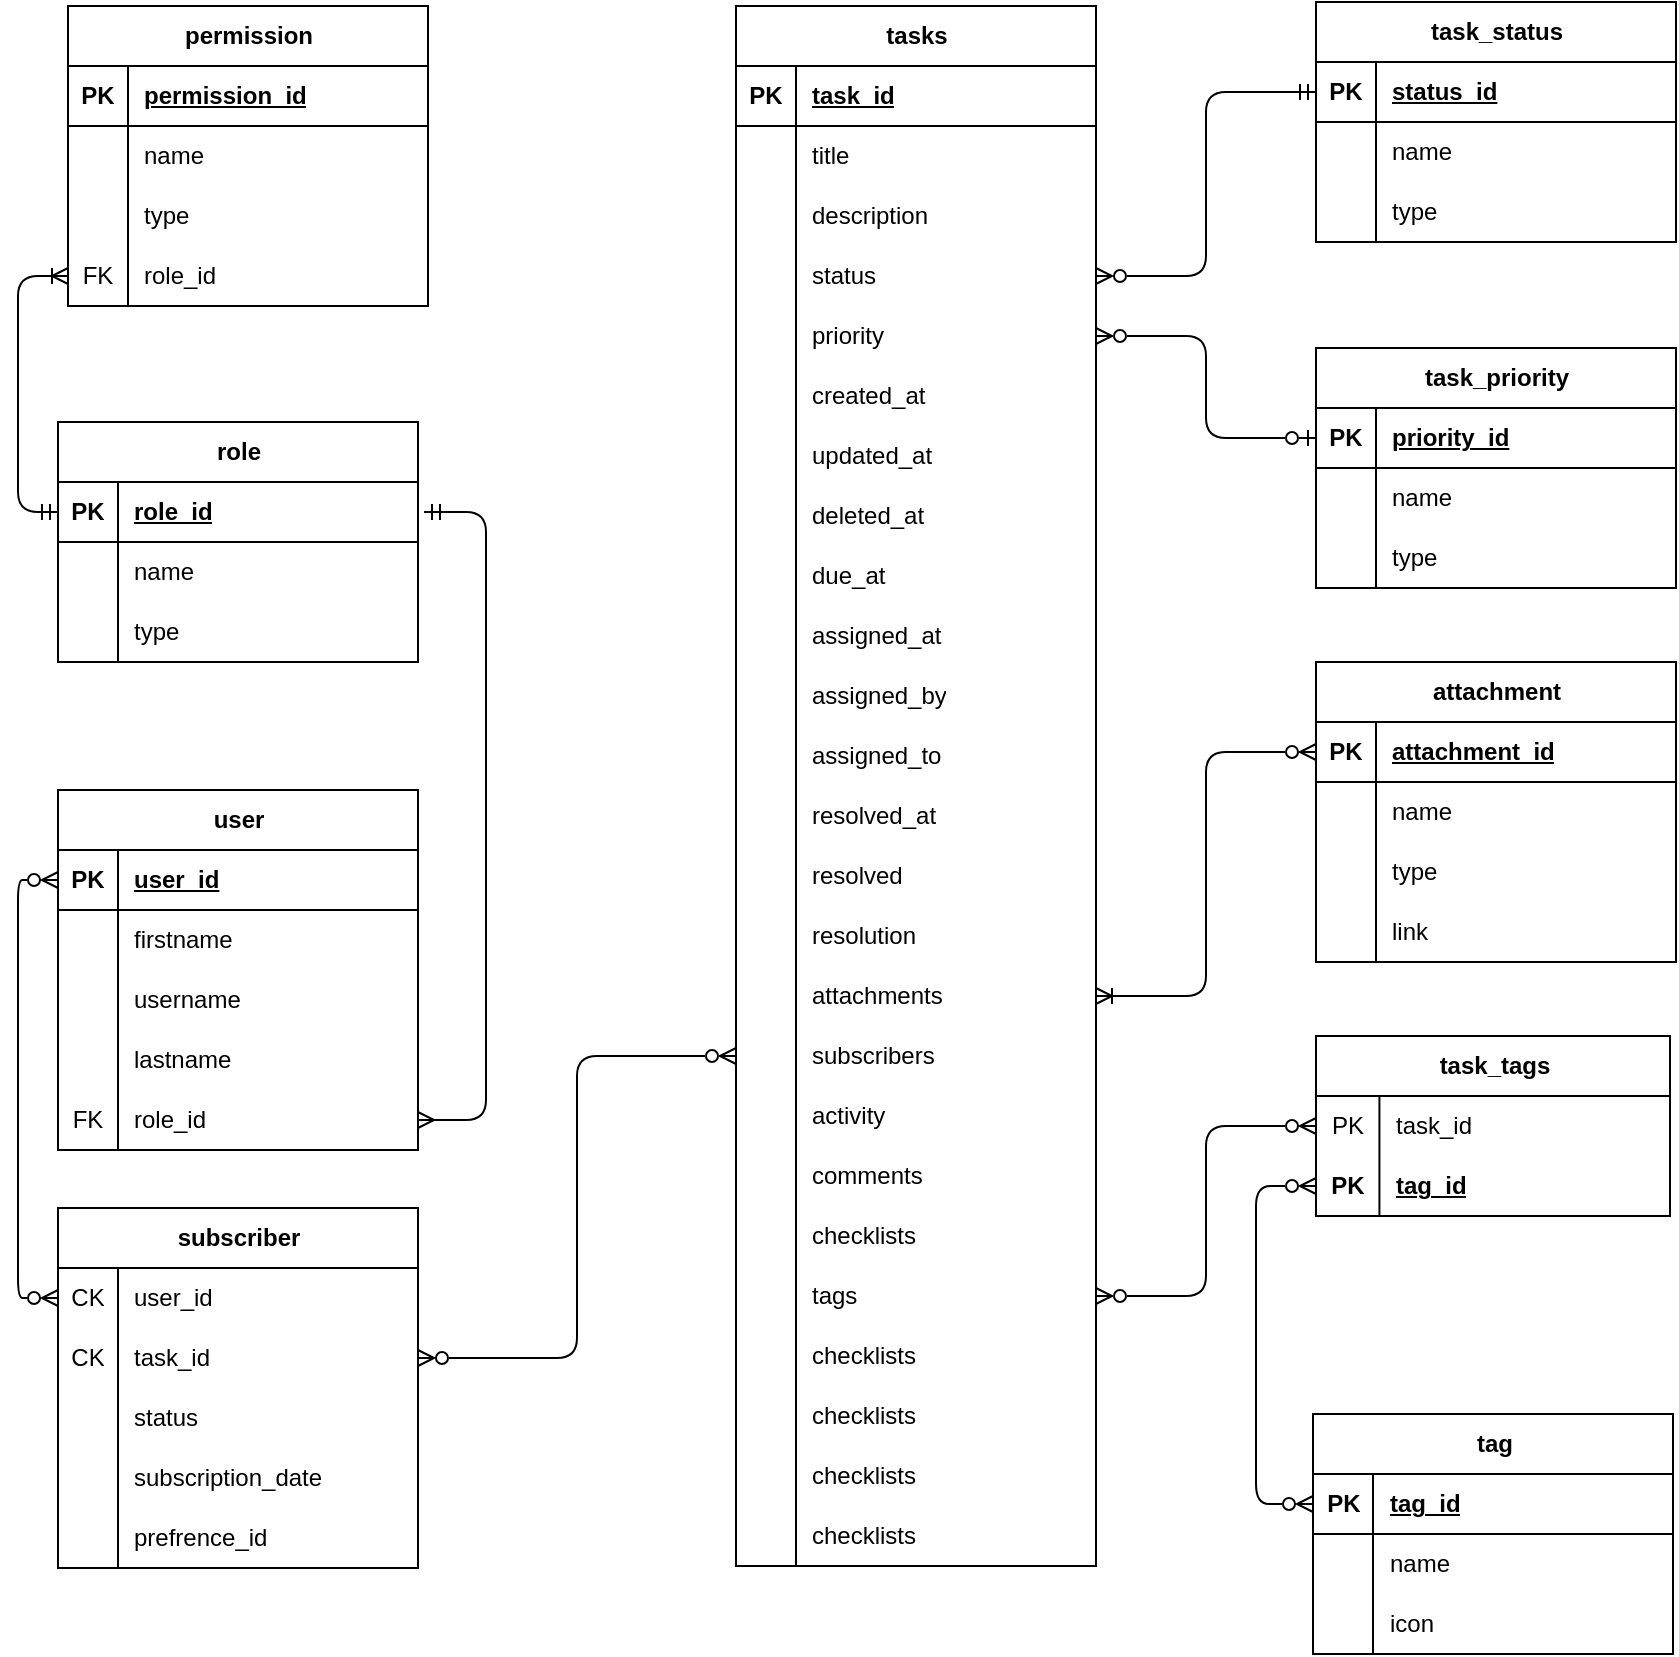 <mxfile version="24.7.13">
  <diagram id="C5RBs43oDa-KdzZeNtuy" name="Page-1">
    <mxGraphModel dx="1483" dy="681" grid="0" gridSize="10" guides="1" tooltips="1" connect="1" arrows="1" fold="1" page="0" pageScale="1" pageWidth="1169" pageHeight="827" background="none" math="0" shadow="0">
      <root>
        <mxCell id="WIyWlLk6GJQsqaUBKTNV-0" />
        <mxCell id="WIyWlLk6GJQsqaUBKTNV-1" parent="WIyWlLk6GJQsqaUBKTNV-0" />
        <mxCell id="Qf7TBqHzOC-lLmfw_RIx-2" value="user" style="shape=table;startSize=30;container=1;collapsible=1;childLayout=tableLayout;fixedRows=1;rowLines=0;fontStyle=1;align=center;resizeLast=1;html=1;rounded=0;resizable=1;treeFolding=0;" vertex="1" parent="WIyWlLk6GJQsqaUBKTNV-1">
          <mxGeometry x="-79" y="526" width="180" height="180" as="geometry" />
        </mxCell>
        <mxCell id="Qf7TBqHzOC-lLmfw_RIx-3" value="" style="shape=tableRow;horizontal=0;startSize=0;swimlaneHead=0;swimlaneBody=0;fillColor=none;collapsible=0;dropTarget=0;points=[[0,0.5],[1,0.5]];portConstraint=eastwest;top=0;left=0;right=0;bottom=1;rounded=0;" vertex="1" parent="Qf7TBqHzOC-lLmfw_RIx-2">
          <mxGeometry y="30" width="180" height="30" as="geometry" />
        </mxCell>
        <mxCell id="Qf7TBqHzOC-lLmfw_RIx-4" value="PK" style="shape=partialRectangle;connectable=0;fillColor=none;top=0;left=0;bottom=0;right=0;fontStyle=1;overflow=hidden;whiteSpace=wrap;html=1;rounded=0;" vertex="1" parent="Qf7TBqHzOC-lLmfw_RIx-3">
          <mxGeometry width="30" height="30" as="geometry">
            <mxRectangle width="30" height="30" as="alternateBounds" />
          </mxGeometry>
        </mxCell>
        <mxCell id="Qf7TBqHzOC-lLmfw_RIx-5" value="user_id" style="shape=partialRectangle;connectable=0;fillColor=none;top=0;left=0;bottom=0;right=0;align=left;spacingLeft=6;fontStyle=5;overflow=hidden;whiteSpace=wrap;html=1;rounded=0;" vertex="1" parent="Qf7TBqHzOC-lLmfw_RIx-3">
          <mxGeometry x="30" width="150" height="30" as="geometry">
            <mxRectangle width="150" height="30" as="alternateBounds" />
          </mxGeometry>
        </mxCell>
        <mxCell id="Qf7TBqHzOC-lLmfw_RIx-6" value="" style="shape=tableRow;horizontal=0;startSize=0;swimlaneHead=0;swimlaneBody=0;fillColor=none;collapsible=0;dropTarget=0;points=[[0,0.5],[1,0.5]];portConstraint=eastwest;top=0;left=0;right=0;bottom=0;rounded=0;" vertex="1" parent="Qf7TBqHzOC-lLmfw_RIx-2">
          <mxGeometry y="60" width="180" height="30" as="geometry" />
        </mxCell>
        <mxCell id="Qf7TBqHzOC-lLmfw_RIx-7" value="" style="shape=partialRectangle;connectable=0;fillColor=none;top=0;left=0;bottom=0;right=0;editable=1;overflow=hidden;whiteSpace=wrap;html=1;rounded=0;" vertex="1" parent="Qf7TBqHzOC-lLmfw_RIx-6">
          <mxGeometry width="30" height="30" as="geometry">
            <mxRectangle width="30" height="30" as="alternateBounds" />
          </mxGeometry>
        </mxCell>
        <mxCell id="Qf7TBqHzOC-lLmfw_RIx-8" value="firstname" style="shape=partialRectangle;connectable=0;fillColor=none;top=0;left=0;bottom=0;right=0;align=left;spacingLeft=6;overflow=hidden;whiteSpace=wrap;html=1;rounded=0;" vertex="1" parent="Qf7TBqHzOC-lLmfw_RIx-6">
          <mxGeometry x="30" width="150" height="30" as="geometry">
            <mxRectangle width="150" height="30" as="alternateBounds" />
          </mxGeometry>
        </mxCell>
        <mxCell id="Qf7TBqHzOC-lLmfw_RIx-9" value="" style="shape=tableRow;horizontal=0;startSize=0;swimlaneHead=0;swimlaneBody=0;fillColor=none;collapsible=0;dropTarget=0;points=[[0,0.5],[1,0.5]];portConstraint=eastwest;top=0;left=0;right=0;bottom=0;rounded=0;" vertex="1" parent="Qf7TBqHzOC-lLmfw_RIx-2">
          <mxGeometry y="90" width="180" height="30" as="geometry" />
        </mxCell>
        <mxCell id="Qf7TBqHzOC-lLmfw_RIx-10" value="" style="shape=partialRectangle;connectable=0;fillColor=none;top=0;left=0;bottom=0;right=0;editable=1;overflow=hidden;whiteSpace=wrap;html=1;rounded=0;" vertex="1" parent="Qf7TBqHzOC-lLmfw_RIx-9">
          <mxGeometry width="30" height="30" as="geometry">
            <mxRectangle width="30" height="30" as="alternateBounds" />
          </mxGeometry>
        </mxCell>
        <mxCell id="Qf7TBqHzOC-lLmfw_RIx-11" value="username" style="shape=partialRectangle;connectable=0;fillColor=none;top=0;left=0;bottom=0;right=0;align=left;spacingLeft=6;overflow=hidden;whiteSpace=wrap;html=1;rounded=0;" vertex="1" parent="Qf7TBqHzOC-lLmfw_RIx-9">
          <mxGeometry x="30" width="150" height="30" as="geometry">
            <mxRectangle width="150" height="30" as="alternateBounds" />
          </mxGeometry>
        </mxCell>
        <mxCell id="Qf7TBqHzOC-lLmfw_RIx-12" value="" style="shape=tableRow;horizontal=0;startSize=0;swimlaneHead=0;swimlaneBody=0;fillColor=none;collapsible=0;dropTarget=0;points=[[0,0.5],[1,0.5]];portConstraint=eastwest;top=0;left=0;right=0;bottom=0;rounded=0;" vertex="1" parent="Qf7TBqHzOC-lLmfw_RIx-2">
          <mxGeometry y="120" width="180" height="30" as="geometry" />
        </mxCell>
        <mxCell id="Qf7TBqHzOC-lLmfw_RIx-13" value="" style="shape=partialRectangle;connectable=0;fillColor=none;top=0;left=0;bottom=0;right=0;editable=1;overflow=hidden;whiteSpace=wrap;html=1;rounded=0;" vertex="1" parent="Qf7TBqHzOC-lLmfw_RIx-12">
          <mxGeometry width="30" height="30" as="geometry">
            <mxRectangle width="30" height="30" as="alternateBounds" />
          </mxGeometry>
        </mxCell>
        <mxCell id="Qf7TBqHzOC-lLmfw_RIx-14" value="lastname" style="shape=partialRectangle;connectable=0;fillColor=none;top=0;left=0;bottom=0;right=0;align=left;spacingLeft=6;overflow=hidden;whiteSpace=wrap;html=1;rounded=0;" vertex="1" parent="Qf7TBqHzOC-lLmfw_RIx-12">
          <mxGeometry x="30" width="150" height="30" as="geometry">
            <mxRectangle width="150" height="30" as="alternateBounds" />
          </mxGeometry>
        </mxCell>
        <mxCell id="Qf7TBqHzOC-lLmfw_RIx-21" value="" style="shape=tableRow;horizontal=0;startSize=0;swimlaneHead=0;swimlaneBody=0;fillColor=none;collapsible=0;dropTarget=0;points=[[0,0.5],[1,0.5]];portConstraint=eastwest;top=0;left=0;right=0;bottom=0;rounded=0;" vertex="1" parent="Qf7TBqHzOC-lLmfw_RIx-2">
          <mxGeometry y="150" width="180" height="30" as="geometry" />
        </mxCell>
        <mxCell id="Qf7TBqHzOC-lLmfw_RIx-22" value="FK" style="shape=partialRectangle;connectable=0;fillColor=none;top=0;left=0;bottom=0;right=0;editable=1;overflow=hidden;whiteSpace=wrap;html=1;rounded=0;" vertex="1" parent="Qf7TBqHzOC-lLmfw_RIx-21">
          <mxGeometry width="30" height="30" as="geometry">
            <mxRectangle width="30" height="30" as="alternateBounds" />
          </mxGeometry>
        </mxCell>
        <mxCell id="Qf7TBqHzOC-lLmfw_RIx-23" value="role_id" style="shape=partialRectangle;connectable=0;fillColor=none;top=0;left=0;bottom=0;right=0;align=left;spacingLeft=6;overflow=hidden;whiteSpace=wrap;html=1;rounded=0;" vertex="1" parent="Qf7TBqHzOC-lLmfw_RIx-21">
          <mxGeometry x="30" width="150" height="30" as="geometry">
            <mxRectangle width="150" height="30" as="alternateBounds" />
          </mxGeometry>
        </mxCell>
        <mxCell id="Qf7TBqHzOC-lLmfw_RIx-24" value="role" style="shape=table;startSize=30;container=1;collapsible=1;childLayout=tableLayout;fixedRows=1;rowLines=0;fontStyle=1;align=center;resizeLast=1;html=1;rounded=0;" vertex="1" parent="WIyWlLk6GJQsqaUBKTNV-1">
          <mxGeometry x="-79" y="342" width="180" height="120" as="geometry" />
        </mxCell>
        <mxCell id="Qf7TBqHzOC-lLmfw_RIx-25" value="" style="shape=tableRow;horizontal=0;startSize=0;swimlaneHead=0;swimlaneBody=0;fillColor=none;collapsible=0;dropTarget=0;points=[[0,0.5],[1,0.5]];portConstraint=eastwest;top=0;left=0;right=0;bottom=1;rounded=0;" vertex="1" parent="Qf7TBqHzOC-lLmfw_RIx-24">
          <mxGeometry y="30" width="180" height="30" as="geometry" />
        </mxCell>
        <mxCell id="Qf7TBqHzOC-lLmfw_RIx-26" value="PK" style="shape=partialRectangle;connectable=0;fillColor=none;top=0;left=0;bottom=0;right=0;fontStyle=1;overflow=hidden;whiteSpace=wrap;html=1;rounded=0;" vertex="1" parent="Qf7TBqHzOC-lLmfw_RIx-25">
          <mxGeometry width="30" height="30" as="geometry">
            <mxRectangle width="30" height="30" as="alternateBounds" />
          </mxGeometry>
        </mxCell>
        <mxCell id="Qf7TBqHzOC-lLmfw_RIx-27" value="role_id" style="shape=partialRectangle;connectable=0;fillColor=none;top=0;left=0;bottom=0;right=0;align=left;spacingLeft=6;fontStyle=5;overflow=hidden;whiteSpace=wrap;html=1;rounded=0;" vertex="1" parent="Qf7TBqHzOC-lLmfw_RIx-25">
          <mxGeometry x="30" width="150" height="30" as="geometry">
            <mxRectangle width="150" height="30" as="alternateBounds" />
          </mxGeometry>
        </mxCell>
        <mxCell id="Qf7TBqHzOC-lLmfw_RIx-28" value="" style="shape=tableRow;horizontal=0;startSize=0;swimlaneHead=0;swimlaneBody=0;fillColor=none;collapsible=0;dropTarget=0;points=[[0,0.5],[1,0.5]];portConstraint=eastwest;top=0;left=0;right=0;bottom=0;rounded=0;" vertex="1" parent="Qf7TBqHzOC-lLmfw_RIx-24">
          <mxGeometry y="60" width="180" height="30" as="geometry" />
        </mxCell>
        <mxCell id="Qf7TBqHzOC-lLmfw_RIx-29" value="" style="shape=partialRectangle;connectable=0;fillColor=none;top=0;left=0;bottom=0;right=0;editable=1;overflow=hidden;whiteSpace=wrap;html=1;rounded=0;" vertex="1" parent="Qf7TBqHzOC-lLmfw_RIx-28">
          <mxGeometry width="30" height="30" as="geometry">
            <mxRectangle width="30" height="30" as="alternateBounds" />
          </mxGeometry>
        </mxCell>
        <mxCell id="Qf7TBqHzOC-lLmfw_RIx-30" value="name" style="shape=partialRectangle;connectable=0;fillColor=none;top=0;left=0;bottom=0;right=0;align=left;spacingLeft=6;overflow=hidden;whiteSpace=wrap;html=1;rounded=0;" vertex="1" parent="Qf7TBqHzOC-lLmfw_RIx-28">
          <mxGeometry x="30" width="150" height="30" as="geometry">
            <mxRectangle width="150" height="30" as="alternateBounds" />
          </mxGeometry>
        </mxCell>
        <mxCell id="Qf7TBqHzOC-lLmfw_RIx-31" value="" style="shape=tableRow;horizontal=0;startSize=0;swimlaneHead=0;swimlaneBody=0;fillColor=none;collapsible=0;dropTarget=0;points=[[0,0.5],[1,0.5]];portConstraint=eastwest;top=0;left=0;right=0;bottom=0;rounded=0;" vertex="1" parent="Qf7TBqHzOC-lLmfw_RIx-24">
          <mxGeometry y="90" width="180" height="30" as="geometry" />
        </mxCell>
        <mxCell id="Qf7TBqHzOC-lLmfw_RIx-32" value="" style="shape=partialRectangle;connectable=0;fillColor=none;top=0;left=0;bottom=0;right=0;editable=1;overflow=hidden;whiteSpace=wrap;html=1;rounded=0;" vertex="1" parent="Qf7TBqHzOC-lLmfw_RIx-31">
          <mxGeometry width="30" height="30" as="geometry">
            <mxRectangle width="30" height="30" as="alternateBounds" />
          </mxGeometry>
        </mxCell>
        <mxCell id="Qf7TBqHzOC-lLmfw_RIx-33" value="type" style="shape=partialRectangle;connectable=0;fillColor=none;top=0;left=0;bottom=0;right=0;align=left;spacingLeft=6;overflow=hidden;whiteSpace=wrap;html=1;rounded=0;" vertex="1" parent="Qf7TBqHzOC-lLmfw_RIx-31">
          <mxGeometry x="30" width="150" height="30" as="geometry">
            <mxRectangle width="150" height="30" as="alternateBounds" />
          </mxGeometry>
        </mxCell>
        <mxCell id="Qf7TBqHzOC-lLmfw_RIx-37" value="tasks" style="shape=table;startSize=30;container=1;collapsible=1;childLayout=tableLayout;fixedRows=1;rowLines=0;fontStyle=1;align=center;resizeLast=1;html=1;" vertex="1" parent="WIyWlLk6GJQsqaUBKTNV-1">
          <mxGeometry x="260" y="134" width="180" height="780" as="geometry" />
        </mxCell>
        <mxCell id="Qf7TBqHzOC-lLmfw_RIx-38" value="" style="shape=tableRow;horizontal=0;startSize=0;swimlaneHead=0;swimlaneBody=0;fillColor=none;collapsible=0;dropTarget=0;points=[[0,0.5],[1,0.5]];portConstraint=eastwest;top=0;left=0;right=0;bottom=1;" vertex="1" parent="Qf7TBqHzOC-lLmfw_RIx-37">
          <mxGeometry y="30" width="180" height="30" as="geometry" />
        </mxCell>
        <mxCell id="Qf7TBqHzOC-lLmfw_RIx-39" value="PK" style="shape=partialRectangle;connectable=0;fillColor=none;top=0;left=0;bottom=0;right=0;fontStyle=1;overflow=hidden;whiteSpace=wrap;html=1;" vertex="1" parent="Qf7TBqHzOC-lLmfw_RIx-38">
          <mxGeometry width="30" height="30" as="geometry">
            <mxRectangle width="30" height="30" as="alternateBounds" />
          </mxGeometry>
        </mxCell>
        <mxCell id="Qf7TBqHzOC-lLmfw_RIx-40" value="task_id" style="shape=partialRectangle;connectable=0;fillColor=none;top=0;left=0;bottom=0;right=0;align=left;spacingLeft=6;fontStyle=5;overflow=hidden;whiteSpace=wrap;html=1;" vertex="1" parent="Qf7TBqHzOC-lLmfw_RIx-38">
          <mxGeometry x="30" width="150" height="30" as="geometry">
            <mxRectangle width="150" height="30" as="alternateBounds" />
          </mxGeometry>
        </mxCell>
        <mxCell id="Qf7TBqHzOC-lLmfw_RIx-41" value="" style="shape=tableRow;horizontal=0;startSize=0;swimlaneHead=0;swimlaneBody=0;fillColor=none;collapsible=0;dropTarget=0;points=[[0,0.5],[1,0.5]];portConstraint=eastwest;top=0;left=0;right=0;bottom=0;" vertex="1" parent="Qf7TBqHzOC-lLmfw_RIx-37">
          <mxGeometry y="60" width="180" height="30" as="geometry" />
        </mxCell>
        <mxCell id="Qf7TBqHzOC-lLmfw_RIx-42" value="" style="shape=partialRectangle;connectable=0;fillColor=none;top=0;left=0;bottom=0;right=0;editable=1;overflow=hidden;whiteSpace=wrap;html=1;" vertex="1" parent="Qf7TBqHzOC-lLmfw_RIx-41">
          <mxGeometry width="30" height="30" as="geometry">
            <mxRectangle width="30" height="30" as="alternateBounds" />
          </mxGeometry>
        </mxCell>
        <mxCell id="Qf7TBqHzOC-lLmfw_RIx-43" value="title" style="shape=partialRectangle;connectable=0;fillColor=none;top=0;left=0;bottom=0;right=0;align=left;spacingLeft=6;overflow=hidden;whiteSpace=wrap;html=1;" vertex="1" parent="Qf7TBqHzOC-lLmfw_RIx-41">
          <mxGeometry x="30" width="150" height="30" as="geometry">
            <mxRectangle width="150" height="30" as="alternateBounds" />
          </mxGeometry>
        </mxCell>
        <mxCell id="Qf7TBqHzOC-lLmfw_RIx-44" value="" style="shape=tableRow;horizontal=0;startSize=0;swimlaneHead=0;swimlaneBody=0;fillColor=none;collapsible=0;dropTarget=0;points=[[0,0.5],[1,0.5]];portConstraint=eastwest;top=0;left=0;right=0;bottom=0;" vertex="1" parent="Qf7TBqHzOC-lLmfw_RIx-37">
          <mxGeometry y="90" width="180" height="30" as="geometry" />
        </mxCell>
        <mxCell id="Qf7TBqHzOC-lLmfw_RIx-45" value="" style="shape=partialRectangle;connectable=0;fillColor=none;top=0;left=0;bottom=0;right=0;editable=1;overflow=hidden;whiteSpace=wrap;html=1;" vertex="1" parent="Qf7TBqHzOC-lLmfw_RIx-44">
          <mxGeometry width="30" height="30" as="geometry">
            <mxRectangle width="30" height="30" as="alternateBounds" />
          </mxGeometry>
        </mxCell>
        <mxCell id="Qf7TBqHzOC-lLmfw_RIx-46" value="description" style="shape=partialRectangle;connectable=0;fillColor=none;top=0;left=0;bottom=0;right=0;align=left;spacingLeft=6;overflow=hidden;whiteSpace=wrap;html=1;" vertex="1" parent="Qf7TBqHzOC-lLmfw_RIx-44">
          <mxGeometry x="30" width="150" height="30" as="geometry">
            <mxRectangle width="150" height="30" as="alternateBounds" />
          </mxGeometry>
        </mxCell>
        <mxCell id="Qf7TBqHzOC-lLmfw_RIx-111" value="" style="shape=tableRow;horizontal=0;startSize=0;swimlaneHead=0;swimlaneBody=0;fillColor=none;collapsible=0;dropTarget=0;points=[[0,0.5],[1,0.5]];portConstraint=eastwest;top=0;left=0;right=0;bottom=0;" vertex="1" parent="Qf7TBqHzOC-lLmfw_RIx-37">
          <mxGeometry y="120" width="180" height="30" as="geometry" />
        </mxCell>
        <mxCell id="Qf7TBqHzOC-lLmfw_RIx-112" value="" style="shape=partialRectangle;connectable=0;fillColor=none;top=0;left=0;bottom=0;right=0;editable=1;overflow=hidden;whiteSpace=wrap;html=1;" vertex="1" parent="Qf7TBqHzOC-lLmfw_RIx-111">
          <mxGeometry width="30" height="30" as="geometry">
            <mxRectangle width="30" height="30" as="alternateBounds" />
          </mxGeometry>
        </mxCell>
        <mxCell id="Qf7TBqHzOC-lLmfw_RIx-113" value="status" style="shape=partialRectangle;connectable=0;fillColor=none;top=0;left=0;bottom=0;right=0;align=left;spacingLeft=6;overflow=hidden;whiteSpace=wrap;html=1;" vertex="1" parent="Qf7TBqHzOC-lLmfw_RIx-111">
          <mxGeometry x="30" width="150" height="30" as="geometry">
            <mxRectangle width="150" height="30" as="alternateBounds" />
          </mxGeometry>
        </mxCell>
        <mxCell id="Qf7TBqHzOC-lLmfw_RIx-108" value="" style="shape=tableRow;horizontal=0;startSize=0;swimlaneHead=0;swimlaneBody=0;fillColor=none;collapsible=0;dropTarget=0;points=[[0,0.5],[1,0.5]];portConstraint=eastwest;top=0;left=0;right=0;bottom=0;" vertex="1" parent="Qf7TBqHzOC-lLmfw_RIx-37">
          <mxGeometry y="150" width="180" height="30" as="geometry" />
        </mxCell>
        <mxCell id="Qf7TBqHzOC-lLmfw_RIx-109" value="" style="shape=partialRectangle;connectable=0;fillColor=none;top=0;left=0;bottom=0;right=0;editable=1;overflow=hidden;whiteSpace=wrap;html=1;" vertex="1" parent="Qf7TBqHzOC-lLmfw_RIx-108">
          <mxGeometry width="30" height="30" as="geometry">
            <mxRectangle width="30" height="30" as="alternateBounds" />
          </mxGeometry>
        </mxCell>
        <mxCell id="Qf7TBqHzOC-lLmfw_RIx-110" value="priority" style="shape=partialRectangle;connectable=0;fillColor=none;top=0;left=0;bottom=0;right=0;align=left;spacingLeft=6;overflow=hidden;whiteSpace=wrap;html=1;" vertex="1" parent="Qf7TBqHzOC-lLmfw_RIx-108">
          <mxGeometry x="30" width="150" height="30" as="geometry">
            <mxRectangle width="150" height="30" as="alternateBounds" />
          </mxGeometry>
        </mxCell>
        <mxCell id="Qf7TBqHzOC-lLmfw_RIx-78" value="" style="shape=tableRow;horizontal=0;startSize=0;swimlaneHead=0;swimlaneBody=0;fillColor=none;collapsible=0;dropTarget=0;points=[[0,0.5],[1,0.5]];portConstraint=eastwest;top=0;left=0;right=0;bottom=0;" vertex="1" parent="Qf7TBqHzOC-lLmfw_RIx-37">
          <mxGeometry y="180" width="180" height="30" as="geometry" />
        </mxCell>
        <mxCell id="Qf7TBqHzOC-lLmfw_RIx-79" value="" style="shape=partialRectangle;connectable=0;fillColor=none;top=0;left=0;bottom=0;right=0;editable=1;overflow=hidden;whiteSpace=wrap;html=1;" vertex="1" parent="Qf7TBqHzOC-lLmfw_RIx-78">
          <mxGeometry width="30" height="30" as="geometry">
            <mxRectangle width="30" height="30" as="alternateBounds" />
          </mxGeometry>
        </mxCell>
        <mxCell id="Qf7TBqHzOC-lLmfw_RIx-80" value="created_at" style="shape=partialRectangle;connectable=0;fillColor=none;top=0;left=0;bottom=0;right=0;align=left;spacingLeft=6;overflow=hidden;whiteSpace=wrap;html=1;" vertex="1" parent="Qf7TBqHzOC-lLmfw_RIx-78">
          <mxGeometry x="30" width="150" height="30" as="geometry">
            <mxRectangle width="150" height="30" as="alternateBounds" />
          </mxGeometry>
        </mxCell>
        <mxCell id="Qf7TBqHzOC-lLmfw_RIx-81" value="" style="shape=tableRow;horizontal=0;startSize=0;swimlaneHead=0;swimlaneBody=0;fillColor=none;collapsible=0;dropTarget=0;points=[[0,0.5],[1,0.5]];portConstraint=eastwest;top=0;left=0;right=0;bottom=0;" vertex="1" parent="Qf7TBqHzOC-lLmfw_RIx-37">
          <mxGeometry y="210" width="180" height="30" as="geometry" />
        </mxCell>
        <mxCell id="Qf7TBqHzOC-lLmfw_RIx-82" value="" style="shape=partialRectangle;connectable=0;fillColor=none;top=0;left=0;bottom=0;right=0;editable=1;overflow=hidden;whiteSpace=wrap;html=1;" vertex="1" parent="Qf7TBqHzOC-lLmfw_RIx-81">
          <mxGeometry width="30" height="30" as="geometry">
            <mxRectangle width="30" height="30" as="alternateBounds" />
          </mxGeometry>
        </mxCell>
        <mxCell id="Qf7TBqHzOC-lLmfw_RIx-83" value="updated_at" style="shape=partialRectangle;connectable=0;fillColor=none;top=0;left=0;bottom=0;right=0;align=left;spacingLeft=6;overflow=hidden;whiteSpace=wrap;html=1;" vertex="1" parent="Qf7TBqHzOC-lLmfw_RIx-81">
          <mxGeometry x="30" width="150" height="30" as="geometry">
            <mxRectangle width="150" height="30" as="alternateBounds" />
          </mxGeometry>
        </mxCell>
        <mxCell id="Qf7TBqHzOC-lLmfw_RIx-84" value="" style="shape=tableRow;horizontal=0;startSize=0;swimlaneHead=0;swimlaneBody=0;fillColor=none;collapsible=0;dropTarget=0;points=[[0,0.5],[1,0.5]];portConstraint=eastwest;top=0;left=0;right=0;bottom=0;" vertex="1" parent="Qf7TBqHzOC-lLmfw_RIx-37">
          <mxGeometry y="240" width="180" height="30" as="geometry" />
        </mxCell>
        <mxCell id="Qf7TBqHzOC-lLmfw_RIx-85" value="" style="shape=partialRectangle;connectable=0;fillColor=none;top=0;left=0;bottom=0;right=0;editable=1;overflow=hidden;whiteSpace=wrap;html=1;" vertex="1" parent="Qf7TBqHzOC-lLmfw_RIx-84">
          <mxGeometry width="30" height="30" as="geometry">
            <mxRectangle width="30" height="30" as="alternateBounds" />
          </mxGeometry>
        </mxCell>
        <mxCell id="Qf7TBqHzOC-lLmfw_RIx-86" value="deleted_at" style="shape=partialRectangle;connectable=0;fillColor=none;top=0;left=0;bottom=0;right=0;align=left;spacingLeft=6;overflow=hidden;whiteSpace=wrap;html=1;" vertex="1" parent="Qf7TBqHzOC-lLmfw_RIx-84">
          <mxGeometry x="30" width="150" height="30" as="geometry">
            <mxRectangle width="150" height="30" as="alternateBounds" />
          </mxGeometry>
        </mxCell>
        <mxCell id="Qf7TBqHzOC-lLmfw_RIx-90" value="" style="shape=tableRow;horizontal=0;startSize=0;swimlaneHead=0;swimlaneBody=0;fillColor=none;collapsible=0;dropTarget=0;points=[[0,0.5],[1,0.5]];portConstraint=eastwest;top=0;left=0;right=0;bottom=0;" vertex="1" parent="Qf7TBqHzOC-lLmfw_RIx-37">
          <mxGeometry y="270" width="180" height="30" as="geometry" />
        </mxCell>
        <mxCell id="Qf7TBqHzOC-lLmfw_RIx-91" value="" style="shape=partialRectangle;connectable=0;fillColor=none;top=0;left=0;bottom=0;right=0;editable=1;overflow=hidden;whiteSpace=wrap;html=1;" vertex="1" parent="Qf7TBqHzOC-lLmfw_RIx-90">
          <mxGeometry width="30" height="30" as="geometry">
            <mxRectangle width="30" height="30" as="alternateBounds" />
          </mxGeometry>
        </mxCell>
        <mxCell id="Qf7TBqHzOC-lLmfw_RIx-92" value="due_at" style="shape=partialRectangle;connectable=0;fillColor=none;top=0;left=0;bottom=0;right=0;align=left;spacingLeft=6;overflow=hidden;whiteSpace=wrap;html=1;" vertex="1" parent="Qf7TBqHzOC-lLmfw_RIx-90">
          <mxGeometry x="30" width="150" height="30" as="geometry">
            <mxRectangle width="150" height="30" as="alternateBounds" />
          </mxGeometry>
        </mxCell>
        <mxCell id="Qf7TBqHzOC-lLmfw_RIx-93" value="" style="shape=tableRow;horizontal=0;startSize=0;swimlaneHead=0;swimlaneBody=0;fillColor=none;collapsible=0;dropTarget=0;points=[[0,0.5],[1,0.5]];portConstraint=eastwest;top=0;left=0;right=0;bottom=0;" vertex="1" parent="Qf7TBqHzOC-lLmfw_RIx-37">
          <mxGeometry y="300" width="180" height="30" as="geometry" />
        </mxCell>
        <mxCell id="Qf7TBqHzOC-lLmfw_RIx-94" value="" style="shape=partialRectangle;connectable=0;fillColor=none;top=0;left=0;bottom=0;right=0;editable=1;overflow=hidden;whiteSpace=wrap;html=1;" vertex="1" parent="Qf7TBqHzOC-lLmfw_RIx-93">
          <mxGeometry width="30" height="30" as="geometry">
            <mxRectangle width="30" height="30" as="alternateBounds" />
          </mxGeometry>
        </mxCell>
        <mxCell id="Qf7TBqHzOC-lLmfw_RIx-95" value="assigned_at" style="shape=partialRectangle;connectable=0;fillColor=none;top=0;left=0;bottom=0;right=0;align=left;spacingLeft=6;overflow=hidden;whiteSpace=wrap;html=1;" vertex="1" parent="Qf7TBqHzOC-lLmfw_RIx-93">
          <mxGeometry x="30" width="150" height="30" as="geometry">
            <mxRectangle width="150" height="30" as="alternateBounds" />
          </mxGeometry>
        </mxCell>
        <mxCell id="Qf7TBqHzOC-lLmfw_RIx-96" value="" style="shape=tableRow;horizontal=0;startSize=0;swimlaneHead=0;swimlaneBody=0;fillColor=none;collapsible=0;dropTarget=0;points=[[0,0.5],[1,0.5]];portConstraint=eastwest;top=0;left=0;right=0;bottom=0;" vertex="1" parent="Qf7TBqHzOC-lLmfw_RIx-37">
          <mxGeometry y="330" width="180" height="30" as="geometry" />
        </mxCell>
        <mxCell id="Qf7TBqHzOC-lLmfw_RIx-97" value="" style="shape=partialRectangle;connectable=0;fillColor=none;top=0;left=0;bottom=0;right=0;editable=1;overflow=hidden;whiteSpace=wrap;html=1;" vertex="1" parent="Qf7TBqHzOC-lLmfw_RIx-96">
          <mxGeometry width="30" height="30" as="geometry">
            <mxRectangle width="30" height="30" as="alternateBounds" />
          </mxGeometry>
        </mxCell>
        <mxCell id="Qf7TBqHzOC-lLmfw_RIx-98" value="assigned_by" style="shape=partialRectangle;connectable=0;fillColor=none;top=0;left=0;bottom=0;right=0;align=left;spacingLeft=6;overflow=hidden;whiteSpace=wrap;html=1;" vertex="1" parent="Qf7TBqHzOC-lLmfw_RIx-96">
          <mxGeometry x="30" width="150" height="30" as="geometry">
            <mxRectangle width="150" height="30" as="alternateBounds" />
          </mxGeometry>
        </mxCell>
        <mxCell id="Qf7TBqHzOC-lLmfw_RIx-99" value="" style="shape=tableRow;horizontal=0;startSize=0;swimlaneHead=0;swimlaneBody=0;fillColor=none;collapsible=0;dropTarget=0;points=[[0,0.5],[1,0.5]];portConstraint=eastwest;top=0;left=0;right=0;bottom=0;" vertex="1" parent="Qf7TBqHzOC-lLmfw_RIx-37">
          <mxGeometry y="360" width="180" height="30" as="geometry" />
        </mxCell>
        <mxCell id="Qf7TBqHzOC-lLmfw_RIx-100" value="" style="shape=partialRectangle;connectable=0;fillColor=none;top=0;left=0;bottom=0;right=0;editable=1;overflow=hidden;whiteSpace=wrap;html=1;" vertex="1" parent="Qf7TBqHzOC-lLmfw_RIx-99">
          <mxGeometry width="30" height="30" as="geometry">
            <mxRectangle width="30" height="30" as="alternateBounds" />
          </mxGeometry>
        </mxCell>
        <mxCell id="Qf7TBqHzOC-lLmfw_RIx-101" value="assigned_to" style="shape=partialRectangle;connectable=0;fillColor=none;top=0;left=0;bottom=0;right=0;align=left;spacingLeft=6;overflow=hidden;whiteSpace=wrap;html=1;" vertex="1" parent="Qf7TBqHzOC-lLmfw_RIx-99">
          <mxGeometry x="30" width="150" height="30" as="geometry">
            <mxRectangle width="150" height="30" as="alternateBounds" />
          </mxGeometry>
        </mxCell>
        <mxCell id="Qf7TBqHzOC-lLmfw_RIx-87" value="" style="shape=tableRow;horizontal=0;startSize=0;swimlaneHead=0;swimlaneBody=0;fillColor=none;collapsible=0;dropTarget=0;points=[[0,0.5],[1,0.5]];portConstraint=eastwest;top=0;left=0;right=0;bottom=0;" vertex="1" parent="Qf7TBqHzOC-lLmfw_RIx-37">
          <mxGeometry y="390" width="180" height="30" as="geometry" />
        </mxCell>
        <mxCell id="Qf7TBqHzOC-lLmfw_RIx-88" value="" style="shape=partialRectangle;connectable=0;fillColor=none;top=0;left=0;bottom=0;right=0;editable=1;overflow=hidden;whiteSpace=wrap;html=1;" vertex="1" parent="Qf7TBqHzOC-lLmfw_RIx-87">
          <mxGeometry width="30" height="30" as="geometry">
            <mxRectangle width="30" height="30" as="alternateBounds" />
          </mxGeometry>
        </mxCell>
        <mxCell id="Qf7TBqHzOC-lLmfw_RIx-89" value="resolved_at" style="shape=partialRectangle;connectable=0;fillColor=none;top=0;left=0;bottom=0;right=0;align=left;spacingLeft=6;overflow=hidden;whiteSpace=wrap;html=1;" vertex="1" parent="Qf7TBqHzOC-lLmfw_RIx-87">
          <mxGeometry x="30" width="150" height="30" as="geometry">
            <mxRectangle width="150" height="30" as="alternateBounds" />
          </mxGeometry>
        </mxCell>
        <mxCell id="Qf7TBqHzOC-lLmfw_RIx-102" value="" style="shape=tableRow;horizontal=0;startSize=0;swimlaneHead=0;swimlaneBody=0;fillColor=none;collapsible=0;dropTarget=0;points=[[0,0.5],[1,0.5]];portConstraint=eastwest;top=0;left=0;right=0;bottom=0;" vertex="1" parent="Qf7TBqHzOC-lLmfw_RIx-37">
          <mxGeometry y="420" width="180" height="30" as="geometry" />
        </mxCell>
        <mxCell id="Qf7TBqHzOC-lLmfw_RIx-103" value="" style="shape=partialRectangle;connectable=0;fillColor=none;top=0;left=0;bottom=0;right=0;editable=1;overflow=hidden;whiteSpace=wrap;html=1;" vertex="1" parent="Qf7TBqHzOC-lLmfw_RIx-102">
          <mxGeometry width="30" height="30" as="geometry">
            <mxRectangle width="30" height="30" as="alternateBounds" />
          </mxGeometry>
        </mxCell>
        <mxCell id="Qf7TBqHzOC-lLmfw_RIx-104" value="resolved" style="shape=partialRectangle;connectable=0;fillColor=none;top=0;left=0;bottom=0;right=0;align=left;spacingLeft=6;overflow=hidden;whiteSpace=wrap;html=1;" vertex="1" parent="Qf7TBqHzOC-lLmfw_RIx-102">
          <mxGeometry x="30" width="150" height="30" as="geometry">
            <mxRectangle width="150" height="30" as="alternateBounds" />
          </mxGeometry>
        </mxCell>
        <mxCell id="Qf7TBqHzOC-lLmfw_RIx-105" value="" style="shape=tableRow;horizontal=0;startSize=0;swimlaneHead=0;swimlaneBody=0;fillColor=none;collapsible=0;dropTarget=0;points=[[0,0.5],[1,0.5]];portConstraint=eastwest;top=0;left=0;right=0;bottom=0;" vertex="1" parent="Qf7TBqHzOC-lLmfw_RIx-37">
          <mxGeometry y="450" width="180" height="30" as="geometry" />
        </mxCell>
        <mxCell id="Qf7TBqHzOC-lLmfw_RIx-106" value="" style="shape=partialRectangle;connectable=0;fillColor=none;top=0;left=0;bottom=0;right=0;editable=1;overflow=hidden;whiteSpace=wrap;html=1;" vertex="1" parent="Qf7TBqHzOC-lLmfw_RIx-105">
          <mxGeometry width="30" height="30" as="geometry">
            <mxRectangle width="30" height="30" as="alternateBounds" />
          </mxGeometry>
        </mxCell>
        <mxCell id="Qf7TBqHzOC-lLmfw_RIx-107" value="resolution" style="shape=partialRectangle;connectable=0;fillColor=none;top=0;left=0;bottom=0;right=0;align=left;spacingLeft=6;overflow=hidden;whiteSpace=wrap;html=1;" vertex="1" parent="Qf7TBqHzOC-lLmfw_RIx-105">
          <mxGeometry x="30" width="150" height="30" as="geometry">
            <mxRectangle width="150" height="30" as="alternateBounds" />
          </mxGeometry>
        </mxCell>
        <mxCell id="Qf7TBqHzOC-lLmfw_RIx-117" value="" style="shape=tableRow;horizontal=0;startSize=0;swimlaneHead=0;swimlaneBody=0;fillColor=none;collapsible=0;dropTarget=0;points=[[0,0.5],[1,0.5]];portConstraint=eastwest;top=0;left=0;right=0;bottom=0;" vertex="1" parent="Qf7TBqHzOC-lLmfw_RIx-37">
          <mxGeometry y="480" width="180" height="30" as="geometry" />
        </mxCell>
        <mxCell id="Qf7TBqHzOC-lLmfw_RIx-118" value="" style="shape=partialRectangle;connectable=0;fillColor=none;top=0;left=0;bottom=0;right=0;editable=1;overflow=hidden;whiteSpace=wrap;html=1;" vertex="1" parent="Qf7TBqHzOC-lLmfw_RIx-117">
          <mxGeometry width="30" height="30" as="geometry">
            <mxRectangle width="30" height="30" as="alternateBounds" />
          </mxGeometry>
        </mxCell>
        <mxCell id="Qf7TBqHzOC-lLmfw_RIx-119" value="attachments" style="shape=partialRectangle;connectable=0;fillColor=none;top=0;left=0;bottom=0;right=0;align=left;spacingLeft=6;overflow=hidden;whiteSpace=wrap;html=1;" vertex="1" parent="Qf7TBqHzOC-lLmfw_RIx-117">
          <mxGeometry x="30" width="150" height="30" as="geometry">
            <mxRectangle width="150" height="30" as="alternateBounds" />
          </mxGeometry>
        </mxCell>
        <mxCell id="Qf7TBqHzOC-lLmfw_RIx-114" value="" style="shape=tableRow;horizontal=0;startSize=0;swimlaneHead=0;swimlaneBody=0;fillColor=none;collapsible=0;dropTarget=0;points=[[0,0.5],[1,0.5]];portConstraint=eastwest;top=0;left=0;right=0;bottom=0;" vertex="1" parent="Qf7TBqHzOC-lLmfw_RIx-37">
          <mxGeometry y="510" width="180" height="30" as="geometry" />
        </mxCell>
        <mxCell id="Qf7TBqHzOC-lLmfw_RIx-115" value="" style="shape=partialRectangle;connectable=0;fillColor=none;top=0;left=0;bottom=0;right=0;editable=1;overflow=hidden;whiteSpace=wrap;html=1;" vertex="1" parent="Qf7TBqHzOC-lLmfw_RIx-114">
          <mxGeometry width="30" height="30" as="geometry">
            <mxRectangle width="30" height="30" as="alternateBounds" />
          </mxGeometry>
        </mxCell>
        <mxCell id="Qf7TBqHzOC-lLmfw_RIx-116" value="subscribers" style="shape=partialRectangle;connectable=0;fillColor=none;top=0;left=0;bottom=0;right=0;align=left;spacingLeft=6;overflow=hidden;whiteSpace=wrap;html=1;" vertex="1" parent="Qf7TBqHzOC-lLmfw_RIx-114">
          <mxGeometry x="30" width="150" height="30" as="geometry">
            <mxRectangle width="150" height="30" as="alternateBounds" />
          </mxGeometry>
        </mxCell>
        <mxCell id="Qf7TBqHzOC-lLmfw_RIx-120" value="" style="shape=tableRow;horizontal=0;startSize=0;swimlaneHead=0;swimlaneBody=0;fillColor=none;collapsible=0;dropTarget=0;points=[[0,0.5],[1,0.5]];portConstraint=eastwest;top=0;left=0;right=0;bottom=0;" vertex="1" parent="Qf7TBqHzOC-lLmfw_RIx-37">
          <mxGeometry y="540" width="180" height="30" as="geometry" />
        </mxCell>
        <mxCell id="Qf7TBqHzOC-lLmfw_RIx-121" value="" style="shape=partialRectangle;connectable=0;fillColor=none;top=0;left=0;bottom=0;right=0;editable=1;overflow=hidden;whiteSpace=wrap;html=1;" vertex="1" parent="Qf7TBqHzOC-lLmfw_RIx-120">
          <mxGeometry width="30" height="30" as="geometry">
            <mxRectangle width="30" height="30" as="alternateBounds" />
          </mxGeometry>
        </mxCell>
        <mxCell id="Qf7TBqHzOC-lLmfw_RIx-122" value="activity" style="shape=partialRectangle;connectable=0;fillColor=none;top=0;left=0;bottom=0;right=0;align=left;spacingLeft=6;overflow=hidden;whiteSpace=wrap;html=1;" vertex="1" parent="Qf7TBqHzOC-lLmfw_RIx-120">
          <mxGeometry x="30" width="150" height="30" as="geometry">
            <mxRectangle width="150" height="30" as="alternateBounds" />
          </mxGeometry>
        </mxCell>
        <mxCell id="Qf7TBqHzOC-lLmfw_RIx-123" value="" style="shape=tableRow;horizontal=0;startSize=0;swimlaneHead=0;swimlaneBody=0;fillColor=none;collapsible=0;dropTarget=0;points=[[0,0.5],[1,0.5]];portConstraint=eastwest;top=0;left=0;right=0;bottom=0;" vertex="1" parent="Qf7TBqHzOC-lLmfw_RIx-37">
          <mxGeometry y="570" width="180" height="30" as="geometry" />
        </mxCell>
        <mxCell id="Qf7TBqHzOC-lLmfw_RIx-124" value="" style="shape=partialRectangle;connectable=0;fillColor=none;top=0;left=0;bottom=0;right=0;editable=1;overflow=hidden;whiteSpace=wrap;html=1;" vertex="1" parent="Qf7TBqHzOC-lLmfw_RIx-123">
          <mxGeometry width="30" height="30" as="geometry">
            <mxRectangle width="30" height="30" as="alternateBounds" />
          </mxGeometry>
        </mxCell>
        <mxCell id="Qf7TBqHzOC-lLmfw_RIx-125" value="comments" style="shape=partialRectangle;connectable=0;fillColor=none;top=0;left=0;bottom=0;right=0;align=left;spacingLeft=6;overflow=hidden;whiteSpace=wrap;html=1;" vertex="1" parent="Qf7TBqHzOC-lLmfw_RIx-123">
          <mxGeometry x="30" width="150" height="30" as="geometry">
            <mxRectangle width="150" height="30" as="alternateBounds" />
          </mxGeometry>
        </mxCell>
        <mxCell id="Qf7TBqHzOC-lLmfw_RIx-126" value="" style="shape=tableRow;horizontal=0;startSize=0;swimlaneHead=0;swimlaneBody=0;fillColor=none;collapsible=0;dropTarget=0;points=[[0,0.5],[1,0.5]];portConstraint=eastwest;top=0;left=0;right=0;bottom=0;" vertex="1" parent="Qf7TBqHzOC-lLmfw_RIx-37">
          <mxGeometry y="600" width="180" height="30" as="geometry" />
        </mxCell>
        <mxCell id="Qf7TBqHzOC-lLmfw_RIx-127" value="" style="shape=partialRectangle;connectable=0;fillColor=none;top=0;left=0;bottom=0;right=0;editable=1;overflow=hidden;whiteSpace=wrap;html=1;" vertex="1" parent="Qf7TBqHzOC-lLmfw_RIx-126">
          <mxGeometry width="30" height="30" as="geometry">
            <mxRectangle width="30" height="30" as="alternateBounds" />
          </mxGeometry>
        </mxCell>
        <mxCell id="Qf7TBqHzOC-lLmfw_RIx-128" value="checklists" style="shape=partialRectangle;connectable=0;fillColor=none;top=0;left=0;bottom=0;right=0;align=left;spacingLeft=6;overflow=hidden;whiteSpace=wrap;html=1;" vertex="1" parent="Qf7TBqHzOC-lLmfw_RIx-126">
          <mxGeometry x="30" width="150" height="30" as="geometry">
            <mxRectangle width="150" height="30" as="alternateBounds" />
          </mxGeometry>
        </mxCell>
        <mxCell id="Qf7TBqHzOC-lLmfw_RIx-129" value="" style="shape=tableRow;horizontal=0;startSize=0;swimlaneHead=0;swimlaneBody=0;fillColor=none;collapsible=0;dropTarget=0;points=[[0,0.5],[1,0.5]];portConstraint=eastwest;top=0;left=0;right=0;bottom=0;" vertex="1" parent="Qf7TBqHzOC-lLmfw_RIx-37">
          <mxGeometry y="630" width="180" height="30" as="geometry" />
        </mxCell>
        <mxCell id="Qf7TBqHzOC-lLmfw_RIx-130" value="" style="shape=partialRectangle;connectable=0;fillColor=none;top=0;left=0;bottom=0;right=0;editable=1;overflow=hidden;whiteSpace=wrap;html=1;" vertex="1" parent="Qf7TBqHzOC-lLmfw_RIx-129">
          <mxGeometry width="30" height="30" as="geometry">
            <mxRectangle width="30" height="30" as="alternateBounds" />
          </mxGeometry>
        </mxCell>
        <mxCell id="Qf7TBqHzOC-lLmfw_RIx-131" value="tags" style="shape=partialRectangle;connectable=0;fillColor=none;top=0;left=0;bottom=0;right=0;align=left;spacingLeft=6;overflow=hidden;whiteSpace=wrap;html=1;" vertex="1" parent="Qf7TBqHzOC-lLmfw_RIx-129">
          <mxGeometry x="30" width="150" height="30" as="geometry">
            <mxRectangle width="150" height="30" as="alternateBounds" />
          </mxGeometry>
        </mxCell>
        <mxCell id="Qf7TBqHzOC-lLmfw_RIx-132" value="" style="shape=tableRow;horizontal=0;startSize=0;swimlaneHead=0;swimlaneBody=0;fillColor=none;collapsible=0;dropTarget=0;points=[[0,0.5],[1,0.5]];portConstraint=eastwest;top=0;left=0;right=0;bottom=0;" vertex="1" parent="Qf7TBqHzOC-lLmfw_RIx-37">
          <mxGeometry y="660" width="180" height="30" as="geometry" />
        </mxCell>
        <mxCell id="Qf7TBqHzOC-lLmfw_RIx-133" value="" style="shape=partialRectangle;connectable=0;fillColor=none;top=0;left=0;bottom=0;right=0;editable=1;overflow=hidden;whiteSpace=wrap;html=1;" vertex="1" parent="Qf7TBqHzOC-lLmfw_RIx-132">
          <mxGeometry width="30" height="30" as="geometry">
            <mxRectangle width="30" height="30" as="alternateBounds" />
          </mxGeometry>
        </mxCell>
        <mxCell id="Qf7TBqHzOC-lLmfw_RIx-134" value="checklists" style="shape=partialRectangle;connectable=0;fillColor=none;top=0;left=0;bottom=0;right=0;align=left;spacingLeft=6;overflow=hidden;whiteSpace=wrap;html=1;" vertex="1" parent="Qf7TBqHzOC-lLmfw_RIx-132">
          <mxGeometry x="30" width="150" height="30" as="geometry">
            <mxRectangle width="150" height="30" as="alternateBounds" />
          </mxGeometry>
        </mxCell>
        <mxCell id="Qf7TBqHzOC-lLmfw_RIx-135" value="" style="shape=tableRow;horizontal=0;startSize=0;swimlaneHead=0;swimlaneBody=0;fillColor=none;collapsible=0;dropTarget=0;points=[[0,0.5],[1,0.5]];portConstraint=eastwest;top=0;left=0;right=0;bottom=0;" vertex="1" parent="Qf7TBqHzOC-lLmfw_RIx-37">
          <mxGeometry y="690" width="180" height="30" as="geometry" />
        </mxCell>
        <mxCell id="Qf7TBqHzOC-lLmfw_RIx-136" value="" style="shape=partialRectangle;connectable=0;fillColor=none;top=0;left=0;bottom=0;right=0;editable=1;overflow=hidden;whiteSpace=wrap;html=1;" vertex="1" parent="Qf7TBqHzOC-lLmfw_RIx-135">
          <mxGeometry width="30" height="30" as="geometry">
            <mxRectangle width="30" height="30" as="alternateBounds" />
          </mxGeometry>
        </mxCell>
        <mxCell id="Qf7TBqHzOC-lLmfw_RIx-137" value="checklists" style="shape=partialRectangle;connectable=0;fillColor=none;top=0;left=0;bottom=0;right=0;align=left;spacingLeft=6;overflow=hidden;whiteSpace=wrap;html=1;" vertex="1" parent="Qf7TBqHzOC-lLmfw_RIx-135">
          <mxGeometry x="30" width="150" height="30" as="geometry">
            <mxRectangle width="150" height="30" as="alternateBounds" />
          </mxGeometry>
        </mxCell>
        <mxCell id="Qf7TBqHzOC-lLmfw_RIx-138" value="" style="shape=tableRow;horizontal=0;startSize=0;swimlaneHead=0;swimlaneBody=0;fillColor=none;collapsible=0;dropTarget=0;points=[[0,0.5],[1,0.5]];portConstraint=eastwest;top=0;left=0;right=0;bottom=0;" vertex="1" parent="Qf7TBqHzOC-lLmfw_RIx-37">
          <mxGeometry y="720" width="180" height="30" as="geometry" />
        </mxCell>
        <mxCell id="Qf7TBqHzOC-lLmfw_RIx-139" value="" style="shape=partialRectangle;connectable=0;fillColor=none;top=0;left=0;bottom=0;right=0;editable=1;overflow=hidden;whiteSpace=wrap;html=1;" vertex="1" parent="Qf7TBqHzOC-lLmfw_RIx-138">
          <mxGeometry width="30" height="30" as="geometry">
            <mxRectangle width="30" height="30" as="alternateBounds" />
          </mxGeometry>
        </mxCell>
        <mxCell id="Qf7TBqHzOC-lLmfw_RIx-140" value="checklists" style="shape=partialRectangle;connectable=0;fillColor=none;top=0;left=0;bottom=0;right=0;align=left;spacingLeft=6;overflow=hidden;whiteSpace=wrap;html=1;" vertex="1" parent="Qf7TBqHzOC-lLmfw_RIx-138">
          <mxGeometry x="30" width="150" height="30" as="geometry">
            <mxRectangle width="150" height="30" as="alternateBounds" />
          </mxGeometry>
        </mxCell>
        <mxCell id="Qf7TBqHzOC-lLmfw_RIx-141" value="" style="shape=tableRow;horizontal=0;startSize=0;swimlaneHead=0;swimlaneBody=0;fillColor=none;collapsible=0;dropTarget=0;points=[[0,0.5],[1,0.5]];portConstraint=eastwest;top=0;left=0;right=0;bottom=0;" vertex="1" parent="Qf7TBqHzOC-lLmfw_RIx-37">
          <mxGeometry y="750" width="180" height="30" as="geometry" />
        </mxCell>
        <mxCell id="Qf7TBqHzOC-lLmfw_RIx-142" value="" style="shape=partialRectangle;connectable=0;fillColor=none;top=0;left=0;bottom=0;right=0;editable=1;overflow=hidden;whiteSpace=wrap;html=1;" vertex="1" parent="Qf7TBqHzOC-lLmfw_RIx-141">
          <mxGeometry width="30" height="30" as="geometry">
            <mxRectangle width="30" height="30" as="alternateBounds" />
          </mxGeometry>
        </mxCell>
        <mxCell id="Qf7TBqHzOC-lLmfw_RIx-143" value="checklists" style="shape=partialRectangle;connectable=0;fillColor=none;top=0;left=0;bottom=0;right=0;align=left;spacingLeft=6;overflow=hidden;whiteSpace=wrap;html=1;" vertex="1" parent="Qf7TBqHzOC-lLmfw_RIx-141">
          <mxGeometry x="30" width="150" height="30" as="geometry">
            <mxRectangle width="150" height="30" as="alternateBounds" />
          </mxGeometry>
        </mxCell>
        <mxCell id="Qf7TBqHzOC-lLmfw_RIx-50" value="permission" style="shape=table;startSize=30;container=1;collapsible=1;childLayout=tableLayout;fixedRows=1;rowLines=0;fontStyle=1;align=center;resizeLast=1;html=1;rounded=0;" vertex="1" parent="WIyWlLk6GJQsqaUBKTNV-1">
          <mxGeometry x="-74" y="134" width="180" height="150" as="geometry" />
        </mxCell>
        <mxCell id="Qf7TBqHzOC-lLmfw_RIx-51" value="" style="shape=tableRow;horizontal=0;startSize=0;swimlaneHead=0;swimlaneBody=0;fillColor=none;collapsible=0;dropTarget=0;points=[[0,0.5],[1,0.5]];portConstraint=eastwest;top=0;left=0;right=0;bottom=1;rounded=0;" vertex="1" parent="Qf7TBqHzOC-lLmfw_RIx-50">
          <mxGeometry y="30" width="180" height="30" as="geometry" />
        </mxCell>
        <mxCell id="Qf7TBqHzOC-lLmfw_RIx-52" value="PK" style="shape=partialRectangle;connectable=0;fillColor=none;top=0;left=0;bottom=0;right=0;fontStyle=1;overflow=hidden;whiteSpace=wrap;html=1;rounded=0;" vertex="1" parent="Qf7TBqHzOC-lLmfw_RIx-51">
          <mxGeometry width="30" height="30" as="geometry">
            <mxRectangle width="30" height="30" as="alternateBounds" />
          </mxGeometry>
        </mxCell>
        <mxCell id="Qf7TBqHzOC-lLmfw_RIx-53" value="permission_id" style="shape=partialRectangle;connectable=0;fillColor=none;top=0;left=0;bottom=0;right=0;align=left;spacingLeft=6;fontStyle=5;overflow=hidden;whiteSpace=wrap;html=1;rounded=0;" vertex="1" parent="Qf7TBqHzOC-lLmfw_RIx-51">
          <mxGeometry x="30" width="150" height="30" as="geometry">
            <mxRectangle width="150" height="30" as="alternateBounds" />
          </mxGeometry>
        </mxCell>
        <mxCell id="Qf7TBqHzOC-lLmfw_RIx-54" value="" style="shape=tableRow;horizontal=0;startSize=0;swimlaneHead=0;swimlaneBody=0;fillColor=none;collapsible=0;dropTarget=0;points=[[0,0.5],[1,0.5]];portConstraint=eastwest;top=0;left=0;right=0;bottom=0;rounded=0;" vertex="1" parent="Qf7TBqHzOC-lLmfw_RIx-50">
          <mxGeometry y="60" width="180" height="30" as="geometry" />
        </mxCell>
        <mxCell id="Qf7TBqHzOC-lLmfw_RIx-55" value="" style="shape=partialRectangle;connectable=0;fillColor=none;top=0;left=0;bottom=0;right=0;editable=1;overflow=hidden;whiteSpace=wrap;html=1;rounded=0;" vertex="1" parent="Qf7TBqHzOC-lLmfw_RIx-54">
          <mxGeometry width="30" height="30" as="geometry">
            <mxRectangle width="30" height="30" as="alternateBounds" />
          </mxGeometry>
        </mxCell>
        <mxCell id="Qf7TBqHzOC-lLmfw_RIx-56" value="name" style="shape=partialRectangle;connectable=0;fillColor=none;top=0;left=0;bottom=0;right=0;align=left;spacingLeft=6;overflow=hidden;whiteSpace=wrap;html=1;rounded=0;" vertex="1" parent="Qf7TBqHzOC-lLmfw_RIx-54">
          <mxGeometry x="30" width="150" height="30" as="geometry">
            <mxRectangle width="150" height="30" as="alternateBounds" />
          </mxGeometry>
        </mxCell>
        <mxCell id="Qf7TBqHzOC-lLmfw_RIx-57" value="" style="shape=tableRow;horizontal=0;startSize=0;swimlaneHead=0;swimlaneBody=0;fillColor=none;collapsible=0;dropTarget=0;points=[[0,0.5],[1,0.5]];portConstraint=eastwest;top=0;left=0;right=0;bottom=0;rounded=0;" vertex="1" parent="Qf7TBqHzOC-lLmfw_RIx-50">
          <mxGeometry y="90" width="180" height="30" as="geometry" />
        </mxCell>
        <mxCell id="Qf7TBqHzOC-lLmfw_RIx-58" value="" style="shape=partialRectangle;connectable=0;fillColor=none;top=0;left=0;bottom=0;right=0;editable=1;overflow=hidden;whiteSpace=wrap;html=1;rounded=0;" vertex="1" parent="Qf7TBqHzOC-lLmfw_RIx-57">
          <mxGeometry width="30" height="30" as="geometry">
            <mxRectangle width="30" height="30" as="alternateBounds" />
          </mxGeometry>
        </mxCell>
        <mxCell id="Qf7TBqHzOC-lLmfw_RIx-59" value="type" style="shape=partialRectangle;connectable=0;fillColor=none;top=0;left=0;bottom=0;right=0;align=left;spacingLeft=6;overflow=hidden;whiteSpace=wrap;html=1;rounded=0;" vertex="1" parent="Qf7TBqHzOC-lLmfw_RIx-57">
          <mxGeometry x="30" width="150" height="30" as="geometry">
            <mxRectangle width="150" height="30" as="alternateBounds" />
          </mxGeometry>
        </mxCell>
        <mxCell id="Qf7TBqHzOC-lLmfw_RIx-70" value="" style="shape=tableRow;horizontal=0;startSize=0;swimlaneHead=0;swimlaneBody=0;fillColor=none;collapsible=0;dropTarget=0;points=[[0,0.5],[1,0.5]];portConstraint=eastwest;top=0;left=0;right=0;bottom=0;rounded=0;" vertex="1" parent="Qf7TBqHzOC-lLmfw_RIx-50">
          <mxGeometry y="120" width="180" height="30" as="geometry" />
        </mxCell>
        <mxCell id="Qf7TBqHzOC-lLmfw_RIx-71" value="FK" style="shape=partialRectangle;connectable=0;fillColor=none;top=0;left=0;bottom=0;right=0;editable=1;overflow=hidden;whiteSpace=wrap;html=1;rounded=0;" vertex="1" parent="Qf7TBqHzOC-lLmfw_RIx-70">
          <mxGeometry width="30" height="30" as="geometry">
            <mxRectangle width="30" height="30" as="alternateBounds" />
          </mxGeometry>
        </mxCell>
        <mxCell id="Qf7TBqHzOC-lLmfw_RIx-72" value="role_id" style="shape=partialRectangle;connectable=0;fillColor=none;top=0;left=0;bottom=0;right=0;align=left;spacingLeft=6;overflow=hidden;whiteSpace=wrap;html=1;rounded=0;" vertex="1" parent="Qf7TBqHzOC-lLmfw_RIx-70">
          <mxGeometry x="30" width="150" height="30" as="geometry">
            <mxRectangle width="150" height="30" as="alternateBounds" />
          </mxGeometry>
        </mxCell>
        <mxCell id="Qf7TBqHzOC-lLmfw_RIx-76" style="edgeStyle=orthogonalEdgeStyle;rounded=1;orthogonalLoop=1;jettySize=auto;html=1;curved=0;endArrow=ERmandOne;endFill=0;startArrow=ERmany;startFill=0;" edge="1" parent="WIyWlLk6GJQsqaUBKTNV-1" source="Qf7TBqHzOC-lLmfw_RIx-21">
          <mxGeometry relative="1" as="geometry">
            <mxPoint x="104" y="387" as="targetPoint" />
            <Array as="points">
              <mxPoint x="135" y="691" />
              <mxPoint x="135" y="387" />
            </Array>
          </mxGeometry>
        </mxCell>
        <mxCell id="Qf7TBqHzOC-lLmfw_RIx-144" value="task_status" style="shape=table;startSize=30;container=1;collapsible=1;childLayout=tableLayout;fixedRows=1;rowLines=0;fontStyle=1;align=center;resizeLast=1;html=1;rounded=0;" vertex="1" parent="WIyWlLk6GJQsqaUBKTNV-1">
          <mxGeometry x="550" y="132" width="180" height="120" as="geometry" />
        </mxCell>
        <mxCell id="Qf7TBqHzOC-lLmfw_RIx-145" value="" style="shape=tableRow;horizontal=0;startSize=0;swimlaneHead=0;swimlaneBody=0;fillColor=none;collapsible=0;dropTarget=0;points=[[0,0.5],[1,0.5]];portConstraint=eastwest;top=0;left=0;right=0;bottom=1;rounded=0;" vertex="1" parent="Qf7TBqHzOC-lLmfw_RIx-144">
          <mxGeometry y="30" width="180" height="30" as="geometry" />
        </mxCell>
        <mxCell id="Qf7TBqHzOC-lLmfw_RIx-146" value="PK" style="shape=partialRectangle;connectable=0;fillColor=none;top=0;left=0;bottom=0;right=0;fontStyle=1;overflow=hidden;whiteSpace=wrap;html=1;rounded=0;" vertex="1" parent="Qf7TBqHzOC-lLmfw_RIx-145">
          <mxGeometry width="30" height="30" as="geometry">
            <mxRectangle width="30" height="30" as="alternateBounds" />
          </mxGeometry>
        </mxCell>
        <mxCell id="Qf7TBqHzOC-lLmfw_RIx-147" value="status_id" style="shape=partialRectangle;connectable=0;fillColor=none;top=0;left=0;bottom=0;right=0;align=left;spacingLeft=6;fontStyle=5;overflow=hidden;whiteSpace=wrap;html=1;rounded=0;" vertex="1" parent="Qf7TBqHzOC-lLmfw_RIx-145">
          <mxGeometry x="30" width="150" height="30" as="geometry">
            <mxRectangle width="150" height="30" as="alternateBounds" />
          </mxGeometry>
        </mxCell>
        <mxCell id="Qf7TBqHzOC-lLmfw_RIx-148" value="" style="shape=tableRow;horizontal=0;startSize=0;swimlaneHead=0;swimlaneBody=0;fillColor=none;collapsible=0;dropTarget=0;points=[[0,0.5],[1,0.5]];portConstraint=eastwest;top=0;left=0;right=0;bottom=0;rounded=0;" vertex="1" parent="Qf7TBqHzOC-lLmfw_RIx-144">
          <mxGeometry y="60" width="180" height="30" as="geometry" />
        </mxCell>
        <mxCell id="Qf7TBqHzOC-lLmfw_RIx-149" value="" style="shape=partialRectangle;connectable=0;fillColor=none;top=0;left=0;bottom=0;right=0;editable=1;overflow=hidden;whiteSpace=wrap;html=1;rounded=0;" vertex="1" parent="Qf7TBqHzOC-lLmfw_RIx-148">
          <mxGeometry width="30" height="30" as="geometry">
            <mxRectangle width="30" height="30" as="alternateBounds" />
          </mxGeometry>
        </mxCell>
        <mxCell id="Qf7TBqHzOC-lLmfw_RIx-150" value="name" style="shape=partialRectangle;connectable=0;fillColor=none;top=0;left=0;bottom=0;right=0;align=left;spacingLeft=6;overflow=hidden;whiteSpace=wrap;html=1;rounded=0;" vertex="1" parent="Qf7TBqHzOC-lLmfw_RIx-148">
          <mxGeometry x="30" width="150" height="30" as="geometry">
            <mxRectangle width="150" height="30" as="alternateBounds" />
          </mxGeometry>
        </mxCell>
        <mxCell id="Qf7TBqHzOC-lLmfw_RIx-151" value="" style="shape=tableRow;horizontal=0;startSize=0;swimlaneHead=0;swimlaneBody=0;fillColor=none;collapsible=0;dropTarget=0;points=[[0,0.5],[1,0.5]];portConstraint=eastwest;top=0;left=0;right=0;bottom=0;rounded=0;" vertex="1" parent="Qf7TBqHzOC-lLmfw_RIx-144">
          <mxGeometry y="90" width="180" height="30" as="geometry" />
        </mxCell>
        <mxCell id="Qf7TBqHzOC-lLmfw_RIx-152" value="" style="shape=partialRectangle;connectable=0;fillColor=none;top=0;left=0;bottom=0;right=0;editable=1;overflow=hidden;whiteSpace=wrap;html=1;rounded=0;" vertex="1" parent="Qf7TBqHzOC-lLmfw_RIx-151">
          <mxGeometry width="30" height="30" as="geometry">
            <mxRectangle width="30" height="30" as="alternateBounds" />
          </mxGeometry>
        </mxCell>
        <mxCell id="Qf7TBqHzOC-lLmfw_RIx-153" value="type" style="shape=partialRectangle;connectable=0;fillColor=none;top=0;left=0;bottom=0;right=0;align=left;spacingLeft=6;overflow=hidden;whiteSpace=wrap;html=1;rounded=0;" vertex="1" parent="Qf7TBqHzOC-lLmfw_RIx-151">
          <mxGeometry x="30" width="150" height="30" as="geometry">
            <mxRectangle width="150" height="30" as="alternateBounds" />
          </mxGeometry>
        </mxCell>
        <mxCell id="Qf7TBqHzOC-lLmfw_RIx-154" value="task_priority" style="shape=table;startSize=30;container=1;collapsible=1;childLayout=tableLayout;fixedRows=1;rowLines=0;fontStyle=1;align=center;resizeLast=1;html=1;rounded=0;" vertex="1" parent="WIyWlLk6GJQsqaUBKTNV-1">
          <mxGeometry x="550" y="305" width="180" height="120" as="geometry" />
        </mxCell>
        <mxCell id="Qf7TBqHzOC-lLmfw_RIx-155" value="" style="shape=tableRow;horizontal=0;startSize=0;swimlaneHead=0;swimlaneBody=0;fillColor=none;collapsible=0;dropTarget=0;points=[[0,0.5],[1,0.5]];portConstraint=eastwest;top=0;left=0;right=0;bottom=1;rounded=0;" vertex="1" parent="Qf7TBqHzOC-lLmfw_RIx-154">
          <mxGeometry y="30" width="180" height="30" as="geometry" />
        </mxCell>
        <mxCell id="Qf7TBqHzOC-lLmfw_RIx-156" value="PK" style="shape=partialRectangle;connectable=0;fillColor=none;top=0;left=0;bottom=0;right=0;fontStyle=1;overflow=hidden;whiteSpace=wrap;html=1;rounded=0;" vertex="1" parent="Qf7TBqHzOC-lLmfw_RIx-155">
          <mxGeometry width="30" height="30" as="geometry">
            <mxRectangle width="30" height="30" as="alternateBounds" />
          </mxGeometry>
        </mxCell>
        <mxCell id="Qf7TBqHzOC-lLmfw_RIx-157" value="priority_id" style="shape=partialRectangle;connectable=0;fillColor=none;top=0;left=0;bottom=0;right=0;align=left;spacingLeft=6;fontStyle=5;overflow=hidden;whiteSpace=wrap;html=1;rounded=0;" vertex="1" parent="Qf7TBqHzOC-lLmfw_RIx-155">
          <mxGeometry x="30" width="150" height="30" as="geometry">
            <mxRectangle width="150" height="30" as="alternateBounds" />
          </mxGeometry>
        </mxCell>
        <mxCell id="Qf7TBqHzOC-lLmfw_RIx-158" value="" style="shape=tableRow;horizontal=0;startSize=0;swimlaneHead=0;swimlaneBody=0;fillColor=none;collapsible=0;dropTarget=0;points=[[0,0.5],[1,0.5]];portConstraint=eastwest;top=0;left=0;right=0;bottom=0;rounded=0;" vertex="1" parent="Qf7TBqHzOC-lLmfw_RIx-154">
          <mxGeometry y="60" width="180" height="30" as="geometry" />
        </mxCell>
        <mxCell id="Qf7TBqHzOC-lLmfw_RIx-159" value="" style="shape=partialRectangle;connectable=0;fillColor=none;top=0;left=0;bottom=0;right=0;editable=1;overflow=hidden;whiteSpace=wrap;html=1;rounded=0;" vertex="1" parent="Qf7TBqHzOC-lLmfw_RIx-158">
          <mxGeometry width="30" height="30" as="geometry">
            <mxRectangle width="30" height="30" as="alternateBounds" />
          </mxGeometry>
        </mxCell>
        <mxCell id="Qf7TBqHzOC-lLmfw_RIx-160" value="name" style="shape=partialRectangle;connectable=0;fillColor=none;top=0;left=0;bottom=0;right=0;align=left;spacingLeft=6;overflow=hidden;whiteSpace=wrap;html=1;rounded=0;" vertex="1" parent="Qf7TBqHzOC-lLmfw_RIx-158">
          <mxGeometry x="30" width="150" height="30" as="geometry">
            <mxRectangle width="150" height="30" as="alternateBounds" />
          </mxGeometry>
        </mxCell>
        <mxCell id="Qf7TBqHzOC-lLmfw_RIx-161" value="" style="shape=tableRow;horizontal=0;startSize=0;swimlaneHead=0;swimlaneBody=0;fillColor=none;collapsible=0;dropTarget=0;points=[[0,0.5],[1,0.5]];portConstraint=eastwest;top=0;left=0;right=0;bottom=0;rounded=0;" vertex="1" parent="Qf7TBqHzOC-lLmfw_RIx-154">
          <mxGeometry y="90" width="180" height="30" as="geometry" />
        </mxCell>
        <mxCell id="Qf7TBqHzOC-lLmfw_RIx-162" value="" style="shape=partialRectangle;connectable=0;fillColor=none;top=0;left=0;bottom=0;right=0;editable=1;overflow=hidden;whiteSpace=wrap;html=1;rounded=0;" vertex="1" parent="Qf7TBqHzOC-lLmfw_RIx-161">
          <mxGeometry width="30" height="30" as="geometry">
            <mxRectangle width="30" height="30" as="alternateBounds" />
          </mxGeometry>
        </mxCell>
        <mxCell id="Qf7TBqHzOC-lLmfw_RIx-163" value="type" style="shape=partialRectangle;connectable=0;fillColor=none;top=0;left=0;bottom=0;right=0;align=left;spacingLeft=6;overflow=hidden;whiteSpace=wrap;html=1;rounded=0;" vertex="1" parent="Qf7TBqHzOC-lLmfw_RIx-161">
          <mxGeometry x="30" width="150" height="30" as="geometry">
            <mxRectangle width="150" height="30" as="alternateBounds" />
          </mxGeometry>
        </mxCell>
        <mxCell id="Qf7TBqHzOC-lLmfw_RIx-164" value="tag" style="shape=table;startSize=30;container=1;collapsible=1;childLayout=tableLayout;fixedRows=1;rowLines=0;fontStyle=1;align=center;resizeLast=1;html=1;rounded=0;" vertex="1" parent="WIyWlLk6GJQsqaUBKTNV-1">
          <mxGeometry x="548.5" y="838" width="180" height="120" as="geometry" />
        </mxCell>
        <mxCell id="Qf7TBqHzOC-lLmfw_RIx-165" value="" style="shape=tableRow;horizontal=0;startSize=0;swimlaneHead=0;swimlaneBody=0;fillColor=none;collapsible=0;dropTarget=0;points=[[0,0.5],[1,0.5]];portConstraint=eastwest;top=0;left=0;right=0;bottom=1;rounded=0;" vertex="1" parent="Qf7TBqHzOC-lLmfw_RIx-164">
          <mxGeometry y="30" width="180" height="30" as="geometry" />
        </mxCell>
        <mxCell id="Qf7TBqHzOC-lLmfw_RIx-166" value="PK" style="shape=partialRectangle;connectable=0;fillColor=none;top=0;left=0;bottom=0;right=0;fontStyle=1;overflow=hidden;whiteSpace=wrap;html=1;rounded=0;" vertex="1" parent="Qf7TBqHzOC-lLmfw_RIx-165">
          <mxGeometry width="30" height="30" as="geometry">
            <mxRectangle width="30" height="30" as="alternateBounds" />
          </mxGeometry>
        </mxCell>
        <mxCell id="Qf7TBqHzOC-lLmfw_RIx-167" value="tag_id" style="shape=partialRectangle;connectable=0;fillColor=none;top=0;left=0;bottom=0;right=0;align=left;spacingLeft=6;fontStyle=5;overflow=hidden;whiteSpace=wrap;html=1;rounded=0;" vertex="1" parent="Qf7TBqHzOC-lLmfw_RIx-165">
          <mxGeometry x="30" width="150" height="30" as="geometry">
            <mxRectangle width="150" height="30" as="alternateBounds" />
          </mxGeometry>
        </mxCell>
        <mxCell id="Qf7TBqHzOC-lLmfw_RIx-168" value="" style="shape=tableRow;horizontal=0;startSize=0;swimlaneHead=0;swimlaneBody=0;fillColor=none;collapsible=0;dropTarget=0;points=[[0,0.5],[1,0.5]];portConstraint=eastwest;top=0;left=0;right=0;bottom=0;rounded=0;" vertex="1" parent="Qf7TBqHzOC-lLmfw_RIx-164">
          <mxGeometry y="60" width="180" height="30" as="geometry" />
        </mxCell>
        <mxCell id="Qf7TBqHzOC-lLmfw_RIx-169" value="" style="shape=partialRectangle;connectable=0;fillColor=none;top=0;left=0;bottom=0;right=0;editable=1;overflow=hidden;whiteSpace=wrap;html=1;rounded=0;" vertex="1" parent="Qf7TBqHzOC-lLmfw_RIx-168">
          <mxGeometry width="30" height="30" as="geometry">
            <mxRectangle width="30" height="30" as="alternateBounds" />
          </mxGeometry>
        </mxCell>
        <mxCell id="Qf7TBqHzOC-lLmfw_RIx-170" value="name" style="shape=partialRectangle;connectable=0;fillColor=none;top=0;left=0;bottom=0;right=0;align=left;spacingLeft=6;overflow=hidden;whiteSpace=wrap;html=1;rounded=0;" vertex="1" parent="Qf7TBqHzOC-lLmfw_RIx-168">
          <mxGeometry x="30" width="150" height="30" as="geometry">
            <mxRectangle width="150" height="30" as="alternateBounds" />
          </mxGeometry>
        </mxCell>
        <mxCell id="Qf7TBqHzOC-lLmfw_RIx-171" value="" style="shape=tableRow;horizontal=0;startSize=0;swimlaneHead=0;swimlaneBody=0;fillColor=none;collapsible=0;dropTarget=0;points=[[0,0.5],[1,0.5]];portConstraint=eastwest;top=0;left=0;right=0;bottom=0;rounded=0;" vertex="1" parent="Qf7TBqHzOC-lLmfw_RIx-164">
          <mxGeometry y="90" width="180" height="30" as="geometry" />
        </mxCell>
        <mxCell id="Qf7TBqHzOC-lLmfw_RIx-172" value="" style="shape=partialRectangle;connectable=0;fillColor=none;top=0;left=0;bottom=0;right=0;editable=1;overflow=hidden;whiteSpace=wrap;html=1;rounded=0;" vertex="1" parent="Qf7TBqHzOC-lLmfw_RIx-171">
          <mxGeometry width="30" height="30" as="geometry">
            <mxRectangle width="30" height="30" as="alternateBounds" />
          </mxGeometry>
        </mxCell>
        <mxCell id="Qf7TBqHzOC-lLmfw_RIx-173" value="icon" style="shape=partialRectangle;connectable=0;fillColor=none;top=0;left=0;bottom=0;right=0;align=left;spacingLeft=6;overflow=hidden;whiteSpace=wrap;html=1;rounded=0;" vertex="1" parent="Qf7TBqHzOC-lLmfw_RIx-171">
          <mxGeometry x="30" width="150" height="30" as="geometry">
            <mxRectangle width="150" height="30" as="alternateBounds" />
          </mxGeometry>
        </mxCell>
        <mxCell id="Qf7TBqHzOC-lLmfw_RIx-174" value="attachment" style="shape=table;startSize=30;container=1;collapsible=1;childLayout=tableLayout;fixedRows=1;rowLines=0;fontStyle=1;align=center;resizeLast=1;html=1;rounded=0;" vertex="1" parent="WIyWlLk6GJQsqaUBKTNV-1">
          <mxGeometry x="550" y="462" width="180" height="150" as="geometry" />
        </mxCell>
        <mxCell id="Qf7TBqHzOC-lLmfw_RIx-175" value="" style="shape=tableRow;horizontal=0;startSize=0;swimlaneHead=0;swimlaneBody=0;fillColor=none;collapsible=0;dropTarget=0;points=[[0,0.5],[1,0.5]];portConstraint=eastwest;top=0;left=0;right=0;bottom=1;rounded=0;" vertex="1" parent="Qf7TBqHzOC-lLmfw_RIx-174">
          <mxGeometry y="30" width="180" height="30" as="geometry" />
        </mxCell>
        <mxCell id="Qf7TBqHzOC-lLmfw_RIx-176" value="PK" style="shape=partialRectangle;connectable=0;fillColor=none;top=0;left=0;bottom=0;right=0;fontStyle=1;overflow=hidden;whiteSpace=wrap;html=1;rounded=0;" vertex="1" parent="Qf7TBqHzOC-lLmfw_RIx-175">
          <mxGeometry width="30" height="30" as="geometry">
            <mxRectangle width="30" height="30" as="alternateBounds" />
          </mxGeometry>
        </mxCell>
        <mxCell id="Qf7TBqHzOC-lLmfw_RIx-177" value="attachment_id" style="shape=partialRectangle;connectable=0;fillColor=none;top=0;left=0;bottom=0;right=0;align=left;spacingLeft=6;fontStyle=5;overflow=hidden;whiteSpace=wrap;html=1;rounded=0;" vertex="1" parent="Qf7TBqHzOC-lLmfw_RIx-175">
          <mxGeometry x="30" width="150" height="30" as="geometry">
            <mxRectangle width="150" height="30" as="alternateBounds" />
          </mxGeometry>
        </mxCell>
        <mxCell id="Qf7TBqHzOC-lLmfw_RIx-178" value="" style="shape=tableRow;horizontal=0;startSize=0;swimlaneHead=0;swimlaneBody=0;fillColor=none;collapsible=0;dropTarget=0;points=[[0,0.5],[1,0.5]];portConstraint=eastwest;top=0;left=0;right=0;bottom=0;rounded=0;" vertex="1" parent="Qf7TBqHzOC-lLmfw_RIx-174">
          <mxGeometry y="60" width="180" height="30" as="geometry" />
        </mxCell>
        <mxCell id="Qf7TBqHzOC-lLmfw_RIx-179" value="" style="shape=partialRectangle;connectable=0;fillColor=none;top=0;left=0;bottom=0;right=0;editable=1;overflow=hidden;whiteSpace=wrap;html=1;rounded=0;" vertex="1" parent="Qf7TBqHzOC-lLmfw_RIx-178">
          <mxGeometry width="30" height="30" as="geometry">
            <mxRectangle width="30" height="30" as="alternateBounds" />
          </mxGeometry>
        </mxCell>
        <mxCell id="Qf7TBqHzOC-lLmfw_RIx-180" value="name" style="shape=partialRectangle;connectable=0;fillColor=none;top=0;left=0;bottom=0;right=0;align=left;spacingLeft=6;overflow=hidden;whiteSpace=wrap;html=1;rounded=0;" vertex="1" parent="Qf7TBqHzOC-lLmfw_RIx-178">
          <mxGeometry x="30" width="150" height="30" as="geometry">
            <mxRectangle width="150" height="30" as="alternateBounds" />
          </mxGeometry>
        </mxCell>
        <mxCell id="Qf7TBqHzOC-lLmfw_RIx-181" value="" style="shape=tableRow;horizontal=0;startSize=0;swimlaneHead=0;swimlaneBody=0;fillColor=none;collapsible=0;dropTarget=0;points=[[0,0.5],[1,0.5]];portConstraint=eastwest;top=0;left=0;right=0;bottom=0;rounded=0;" vertex="1" parent="Qf7TBqHzOC-lLmfw_RIx-174">
          <mxGeometry y="90" width="180" height="30" as="geometry" />
        </mxCell>
        <mxCell id="Qf7TBqHzOC-lLmfw_RIx-182" value="" style="shape=partialRectangle;connectable=0;fillColor=none;top=0;left=0;bottom=0;right=0;editable=1;overflow=hidden;whiteSpace=wrap;html=1;rounded=0;" vertex="1" parent="Qf7TBqHzOC-lLmfw_RIx-181">
          <mxGeometry width="30" height="30" as="geometry">
            <mxRectangle width="30" height="30" as="alternateBounds" />
          </mxGeometry>
        </mxCell>
        <mxCell id="Qf7TBqHzOC-lLmfw_RIx-183" value="type" style="shape=partialRectangle;connectable=0;fillColor=none;top=0;left=0;bottom=0;right=0;align=left;spacingLeft=6;overflow=hidden;whiteSpace=wrap;html=1;rounded=0;" vertex="1" parent="Qf7TBqHzOC-lLmfw_RIx-181">
          <mxGeometry x="30" width="150" height="30" as="geometry">
            <mxRectangle width="150" height="30" as="alternateBounds" />
          </mxGeometry>
        </mxCell>
        <mxCell id="Qf7TBqHzOC-lLmfw_RIx-184" value="" style="shape=tableRow;horizontal=0;startSize=0;swimlaneHead=0;swimlaneBody=0;fillColor=none;collapsible=0;dropTarget=0;points=[[0,0.5],[1,0.5]];portConstraint=eastwest;top=0;left=0;right=0;bottom=0;rounded=0;" vertex="1" parent="Qf7TBqHzOC-lLmfw_RIx-174">
          <mxGeometry y="120" width="180" height="30" as="geometry" />
        </mxCell>
        <mxCell id="Qf7TBqHzOC-lLmfw_RIx-185" value="" style="shape=partialRectangle;connectable=0;fillColor=none;top=0;left=0;bottom=0;right=0;editable=1;overflow=hidden;whiteSpace=wrap;html=1;rounded=0;" vertex="1" parent="Qf7TBqHzOC-lLmfw_RIx-184">
          <mxGeometry width="30" height="30" as="geometry">
            <mxRectangle width="30" height="30" as="alternateBounds" />
          </mxGeometry>
        </mxCell>
        <mxCell id="Qf7TBqHzOC-lLmfw_RIx-186" value="link" style="shape=partialRectangle;connectable=0;fillColor=none;top=0;left=0;bottom=0;right=0;align=left;spacingLeft=6;overflow=hidden;whiteSpace=wrap;html=1;rounded=0;" vertex="1" parent="Qf7TBqHzOC-lLmfw_RIx-184">
          <mxGeometry x="30" width="150" height="30" as="geometry">
            <mxRectangle width="150" height="30" as="alternateBounds" />
          </mxGeometry>
        </mxCell>
        <mxCell id="Qf7TBqHzOC-lLmfw_RIx-190" style="edgeStyle=orthogonalEdgeStyle;rounded=1;orthogonalLoop=1;jettySize=auto;html=1;entryX=0;entryY=0.5;entryDx=0;entryDy=0;curved=0;startArrow=ERzeroToMany;startFill=0;endArrow=ERmandOne;endFill=0;" edge="1" parent="WIyWlLk6GJQsqaUBKTNV-1" source="Qf7TBqHzOC-lLmfw_RIx-111" target="Qf7TBqHzOC-lLmfw_RIx-145">
          <mxGeometry relative="1" as="geometry" />
        </mxCell>
        <mxCell id="Qf7TBqHzOC-lLmfw_RIx-191" style="edgeStyle=orthogonalEdgeStyle;rounded=1;orthogonalLoop=1;jettySize=auto;html=1;entryX=0;entryY=0.5;entryDx=0;entryDy=0;curved=0;startArrow=ERzeroToMany;startFill=0;endArrow=ERzeroToOne;endFill=0;" edge="1" parent="WIyWlLk6GJQsqaUBKTNV-1" source="Qf7TBqHzOC-lLmfw_RIx-108" target="Qf7TBqHzOC-lLmfw_RIx-155">
          <mxGeometry relative="1" as="geometry" />
        </mxCell>
        <mxCell id="Qf7TBqHzOC-lLmfw_RIx-192" style="edgeStyle=orthogonalEdgeStyle;rounded=1;orthogonalLoop=1;jettySize=auto;html=1;entryX=0;entryY=0.5;entryDx=0;entryDy=0;curved=0;endArrow=ERzeroToMany;endFill=0;startArrow=ERoneToMany;startFill=0;" edge="1" parent="WIyWlLk6GJQsqaUBKTNV-1" source="Qf7TBqHzOC-lLmfw_RIx-117" target="Qf7TBqHzOC-lLmfw_RIx-175">
          <mxGeometry relative="1" as="geometry" />
        </mxCell>
        <mxCell id="Qf7TBqHzOC-lLmfw_RIx-193" value="subscriber" style="shape=table;startSize=30;container=1;collapsible=1;childLayout=tableLayout;fixedRows=1;rowLines=0;fontStyle=1;align=center;resizeLast=1;html=1;rounded=0;" vertex="1" parent="WIyWlLk6GJQsqaUBKTNV-1">
          <mxGeometry x="-79" y="735" width="180" height="180" as="geometry" />
        </mxCell>
        <mxCell id="Qf7TBqHzOC-lLmfw_RIx-197" value="" style="shape=tableRow;horizontal=0;startSize=0;swimlaneHead=0;swimlaneBody=0;fillColor=none;collapsible=0;dropTarget=0;points=[[0,0.5],[1,0.5]];portConstraint=eastwest;top=0;left=0;right=0;bottom=0;rounded=0;" vertex="1" parent="Qf7TBqHzOC-lLmfw_RIx-193">
          <mxGeometry y="30" width="180" height="30" as="geometry" />
        </mxCell>
        <mxCell id="Qf7TBqHzOC-lLmfw_RIx-198" value="CK" style="shape=partialRectangle;connectable=0;fillColor=none;top=0;left=0;bottom=0;right=0;editable=1;overflow=hidden;whiteSpace=wrap;html=1;rounded=0;" vertex="1" parent="Qf7TBqHzOC-lLmfw_RIx-197">
          <mxGeometry width="30" height="30" as="geometry">
            <mxRectangle width="30" height="30" as="alternateBounds" />
          </mxGeometry>
        </mxCell>
        <mxCell id="Qf7TBqHzOC-lLmfw_RIx-199" value="user_id" style="shape=partialRectangle;connectable=0;fillColor=none;top=0;left=0;bottom=0;right=0;align=left;spacingLeft=6;overflow=hidden;whiteSpace=wrap;html=1;rounded=0;" vertex="1" parent="Qf7TBqHzOC-lLmfw_RIx-197">
          <mxGeometry x="30" width="150" height="30" as="geometry">
            <mxRectangle width="150" height="30" as="alternateBounds" />
          </mxGeometry>
        </mxCell>
        <mxCell id="Qf7TBqHzOC-lLmfw_RIx-200" value="" style="shape=tableRow;horizontal=0;startSize=0;swimlaneHead=0;swimlaneBody=0;fillColor=none;collapsible=0;dropTarget=0;points=[[0,0.5],[1,0.5]];portConstraint=eastwest;top=0;left=0;right=0;bottom=0;rounded=0;" vertex="1" parent="Qf7TBqHzOC-lLmfw_RIx-193">
          <mxGeometry y="60" width="180" height="30" as="geometry" />
        </mxCell>
        <mxCell id="Qf7TBqHzOC-lLmfw_RIx-201" value="CK" style="shape=partialRectangle;connectable=0;fillColor=none;top=0;left=0;bottom=0;right=0;editable=1;overflow=hidden;whiteSpace=wrap;html=1;rounded=0;" vertex="1" parent="Qf7TBqHzOC-lLmfw_RIx-200">
          <mxGeometry width="30" height="30" as="geometry">
            <mxRectangle width="30" height="30" as="alternateBounds" />
          </mxGeometry>
        </mxCell>
        <mxCell id="Qf7TBqHzOC-lLmfw_RIx-202" value="task_id" style="shape=partialRectangle;connectable=0;fillColor=none;top=0;left=0;bottom=0;right=0;align=left;spacingLeft=6;overflow=hidden;whiteSpace=wrap;html=1;rounded=0;" vertex="1" parent="Qf7TBqHzOC-lLmfw_RIx-200">
          <mxGeometry x="30" width="150" height="30" as="geometry">
            <mxRectangle width="150" height="30" as="alternateBounds" />
          </mxGeometry>
        </mxCell>
        <mxCell id="Qf7TBqHzOC-lLmfw_RIx-216" value="" style="shape=tableRow;horizontal=0;startSize=0;swimlaneHead=0;swimlaneBody=0;fillColor=none;collapsible=0;dropTarget=0;points=[[0,0.5],[1,0.5]];portConstraint=eastwest;top=0;left=0;right=0;bottom=0;rounded=0;" vertex="1" parent="Qf7TBqHzOC-lLmfw_RIx-193">
          <mxGeometry y="90" width="180" height="30" as="geometry" />
        </mxCell>
        <mxCell id="Qf7TBqHzOC-lLmfw_RIx-217" value="" style="shape=partialRectangle;connectable=0;fillColor=none;top=0;left=0;bottom=0;right=0;editable=1;overflow=hidden;whiteSpace=wrap;html=1;rounded=0;" vertex="1" parent="Qf7TBqHzOC-lLmfw_RIx-216">
          <mxGeometry width="30" height="30" as="geometry">
            <mxRectangle width="30" height="30" as="alternateBounds" />
          </mxGeometry>
        </mxCell>
        <mxCell id="Qf7TBqHzOC-lLmfw_RIx-218" value="status" style="shape=partialRectangle;connectable=0;fillColor=none;top=0;left=0;bottom=0;right=0;align=left;spacingLeft=6;overflow=hidden;whiteSpace=wrap;html=1;rounded=0;" vertex="1" parent="Qf7TBqHzOC-lLmfw_RIx-216">
          <mxGeometry x="30" width="150" height="30" as="geometry">
            <mxRectangle width="150" height="30" as="alternateBounds" />
          </mxGeometry>
        </mxCell>
        <mxCell id="Qf7TBqHzOC-lLmfw_RIx-219" value="" style="shape=tableRow;horizontal=0;startSize=0;swimlaneHead=0;swimlaneBody=0;fillColor=none;collapsible=0;dropTarget=0;points=[[0,0.5],[1,0.5]];portConstraint=eastwest;top=0;left=0;right=0;bottom=0;rounded=0;" vertex="1" parent="Qf7TBqHzOC-lLmfw_RIx-193">
          <mxGeometry y="120" width="180" height="30" as="geometry" />
        </mxCell>
        <mxCell id="Qf7TBqHzOC-lLmfw_RIx-220" value="" style="shape=partialRectangle;connectable=0;fillColor=none;top=0;left=0;bottom=0;right=0;editable=1;overflow=hidden;whiteSpace=wrap;html=1;rounded=0;" vertex="1" parent="Qf7TBqHzOC-lLmfw_RIx-219">
          <mxGeometry width="30" height="30" as="geometry">
            <mxRectangle width="30" height="30" as="alternateBounds" />
          </mxGeometry>
        </mxCell>
        <mxCell id="Qf7TBqHzOC-lLmfw_RIx-221" value="&lt;meta charset=&quot;utf-8&quot;&gt;subscription_date" style="shape=partialRectangle;connectable=0;fillColor=none;top=0;left=0;bottom=0;right=0;align=left;spacingLeft=6;overflow=hidden;whiteSpace=wrap;html=1;rounded=0;" vertex="1" parent="Qf7TBqHzOC-lLmfw_RIx-219">
          <mxGeometry x="30" width="150" height="30" as="geometry">
            <mxRectangle width="150" height="30" as="alternateBounds" />
          </mxGeometry>
        </mxCell>
        <mxCell id="Qf7TBqHzOC-lLmfw_RIx-222" value="" style="shape=tableRow;horizontal=0;startSize=0;swimlaneHead=0;swimlaneBody=0;fillColor=none;collapsible=0;dropTarget=0;points=[[0,0.5],[1,0.5]];portConstraint=eastwest;top=0;left=0;right=0;bottom=0;rounded=0;" vertex="1" parent="Qf7TBqHzOC-lLmfw_RIx-193">
          <mxGeometry y="150" width="180" height="30" as="geometry" />
        </mxCell>
        <mxCell id="Qf7TBqHzOC-lLmfw_RIx-223" value="" style="shape=partialRectangle;connectable=0;fillColor=none;top=0;left=0;bottom=0;right=0;editable=1;overflow=hidden;whiteSpace=wrap;html=1;rounded=0;" vertex="1" parent="Qf7TBqHzOC-lLmfw_RIx-222">
          <mxGeometry width="30" height="30" as="geometry">
            <mxRectangle width="30" height="30" as="alternateBounds" />
          </mxGeometry>
        </mxCell>
        <mxCell id="Qf7TBqHzOC-lLmfw_RIx-224" value="prefrence_id" style="shape=partialRectangle;connectable=0;fillColor=none;top=0;left=0;bottom=0;right=0;align=left;spacingLeft=6;overflow=hidden;whiteSpace=wrap;html=1;rounded=0;" vertex="1" parent="Qf7TBqHzOC-lLmfw_RIx-222">
          <mxGeometry x="30" width="150" height="30" as="geometry">
            <mxRectangle width="150" height="30" as="alternateBounds" />
          </mxGeometry>
        </mxCell>
        <mxCell id="Qf7TBqHzOC-lLmfw_RIx-225" style="edgeStyle=orthogonalEdgeStyle;rounded=1;orthogonalLoop=1;jettySize=auto;html=1;entryX=1;entryY=0.5;entryDx=0;entryDy=0;curved=0;startArrow=ERzeroToMany;startFill=0;endArrow=ERzeroToMany;endFill=0;exitX=0;exitY=0.5;exitDx=0;exitDy=0;" edge="1" parent="WIyWlLk6GJQsqaUBKTNV-1" source="Qf7TBqHzOC-lLmfw_RIx-207" target="Qf7TBqHzOC-lLmfw_RIx-129">
          <mxGeometry relative="1" as="geometry" />
        </mxCell>
        <mxCell id="Qf7TBqHzOC-lLmfw_RIx-203" value="task_tags" style="shape=table;startSize=30;container=1;collapsible=1;childLayout=tableLayout;fixedRows=1;rowLines=0;fontStyle=1;align=center;resizeLast=1;html=1;rounded=0;" vertex="1" parent="WIyWlLk6GJQsqaUBKTNV-1">
          <mxGeometry x="550" y="649" width="177" height="90" as="geometry" />
        </mxCell>
        <mxCell id="Qf7TBqHzOC-lLmfw_RIx-207" value="" style="shape=tableRow;horizontal=0;startSize=0;swimlaneHead=0;swimlaneBody=0;fillColor=none;collapsible=0;dropTarget=0;points=[[0,0.5],[1,0.5]];portConstraint=eastwest;top=0;left=0;right=0;bottom=0;rounded=0;" vertex="1" parent="Qf7TBqHzOC-lLmfw_RIx-203">
          <mxGeometry y="30" width="177" height="30" as="geometry" />
        </mxCell>
        <mxCell id="Qf7TBqHzOC-lLmfw_RIx-208" value="PK" style="shape=partialRectangle;connectable=0;fillColor=none;top=0;left=0;bottom=0;right=0;editable=1;overflow=hidden;whiteSpace=wrap;html=1;rounded=0;" vertex="1" parent="Qf7TBqHzOC-lLmfw_RIx-207">
          <mxGeometry width="31.708" height="30" as="geometry">
            <mxRectangle width="31.708" height="30" as="alternateBounds" />
          </mxGeometry>
        </mxCell>
        <mxCell id="Qf7TBqHzOC-lLmfw_RIx-209" value="task_id" style="shape=partialRectangle;connectable=0;fillColor=none;top=0;left=0;bottom=0;right=0;align=left;spacingLeft=6;overflow=hidden;whiteSpace=wrap;html=1;rounded=0;" vertex="1" parent="Qf7TBqHzOC-lLmfw_RIx-207">
          <mxGeometry x="31.708" width="145.292" height="30" as="geometry">
            <mxRectangle width="145.292" height="30" as="alternateBounds" />
          </mxGeometry>
        </mxCell>
        <mxCell id="Qf7TBqHzOC-lLmfw_RIx-204" value="" style="shape=tableRow;horizontal=0;startSize=0;swimlaneHead=0;swimlaneBody=0;fillColor=none;collapsible=0;dropTarget=0;points=[[0,0.5],[1,0.5]];portConstraint=eastwest;top=0;left=0;right=0;bottom=1;rounded=0;" vertex="1" parent="Qf7TBqHzOC-lLmfw_RIx-203">
          <mxGeometry y="60" width="177" height="30" as="geometry" />
        </mxCell>
        <mxCell id="Qf7TBqHzOC-lLmfw_RIx-205" value="PK" style="shape=partialRectangle;connectable=0;fillColor=none;top=0;left=0;bottom=0;right=0;fontStyle=1;overflow=hidden;whiteSpace=wrap;html=1;rounded=0;" vertex="1" parent="Qf7TBqHzOC-lLmfw_RIx-204">
          <mxGeometry width="31.708" height="30" as="geometry">
            <mxRectangle width="31.708" height="30" as="alternateBounds" />
          </mxGeometry>
        </mxCell>
        <mxCell id="Qf7TBqHzOC-lLmfw_RIx-206" value="tag_id" style="shape=partialRectangle;connectable=0;fillColor=none;top=0;left=0;bottom=0;right=0;align=left;spacingLeft=6;fontStyle=5;overflow=hidden;whiteSpace=wrap;html=1;rounded=0;" vertex="1" parent="Qf7TBqHzOC-lLmfw_RIx-204">
          <mxGeometry x="31.708" width="145.292" height="30" as="geometry">
            <mxRectangle width="145.292" height="30" as="alternateBounds" />
          </mxGeometry>
        </mxCell>
        <mxCell id="Qf7TBqHzOC-lLmfw_RIx-214" style="edgeStyle=orthogonalEdgeStyle;rounded=1;orthogonalLoop=1;jettySize=auto;html=1;entryX=0;entryY=0.5;entryDx=0;entryDy=0;curved=0;endArrow=ERzeroToMany;endFill=0;startArrow=ERzeroToMany;startFill=0;" edge="1" parent="WIyWlLk6GJQsqaUBKTNV-1" source="Qf7TBqHzOC-lLmfw_RIx-197" target="Qf7TBqHzOC-lLmfw_RIx-3">
          <mxGeometry relative="1" as="geometry" />
        </mxCell>
        <mxCell id="Qf7TBqHzOC-lLmfw_RIx-215" style="edgeStyle=orthogonalEdgeStyle;rounded=1;orthogonalLoop=1;jettySize=auto;html=1;entryX=0;entryY=0.5;entryDx=0;entryDy=0;curved=0;endArrow=ERzeroToMany;endFill=0;startArrow=ERzeroToMany;startFill=0;" edge="1" parent="WIyWlLk6GJQsqaUBKTNV-1" source="Qf7TBqHzOC-lLmfw_RIx-200" target="Qf7TBqHzOC-lLmfw_RIx-114">
          <mxGeometry relative="1" as="geometry" />
        </mxCell>
        <mxCell id="Qf7TBqHzOC-lLmfw_RIx-228" style="edgeStyle=orthogonalEdgeStyle;rounded=1;orthogonalLoop=1;jettySize=auto;html=1;entryX=0;entryY=0.5;entryDx=0;entryDy=0;startArrow=ERoneToMany;startFill=0;endArrow=ERmandOne;endFill=0;curved=0;" edge="1" parent="WIyWlLk6GJQsqaUBKTNV-1" source="Qf7TBqHzOC-lLmfw_RIx-70" target="Qf7TBqHzOC-lLmfw_RIx-25">
          <mxGeometry relative="1" as="geometry" />
        </mxCell>
        <mxCell id="Qf7TBqHzOC-lLmfw_RIx-231" style="edgeStyle=orthogonalEdgeStyle;rounded=1;orthogonalLoop=1;jettySize=auto;html=1;entryX=0;entryY=0.5;entryDx=0;entryDy=0;startArrow=ERzeroToMany;startFill=0;endArrow=ERzeroToMany;endFill=0;curved=0;" edge="1" parent="WIyWlLk6GJQsqaUBKTNV-1" source="Qf7TBqHzOC-lLmfw_RIx-204" target="Qf7TBqHzOC-lLmfw_RIx-165">
          <mxGeometry relative="1" as="geometry">
            <Array as="points">
              <mxPoint x="520" y="724" />
              <mxPoint x="520" y="883" />
            </Array>
          </mxGeometry>
        </mxCell>
      </root>
    </mxGraphModel>
  </diagram>
</mxfile>
